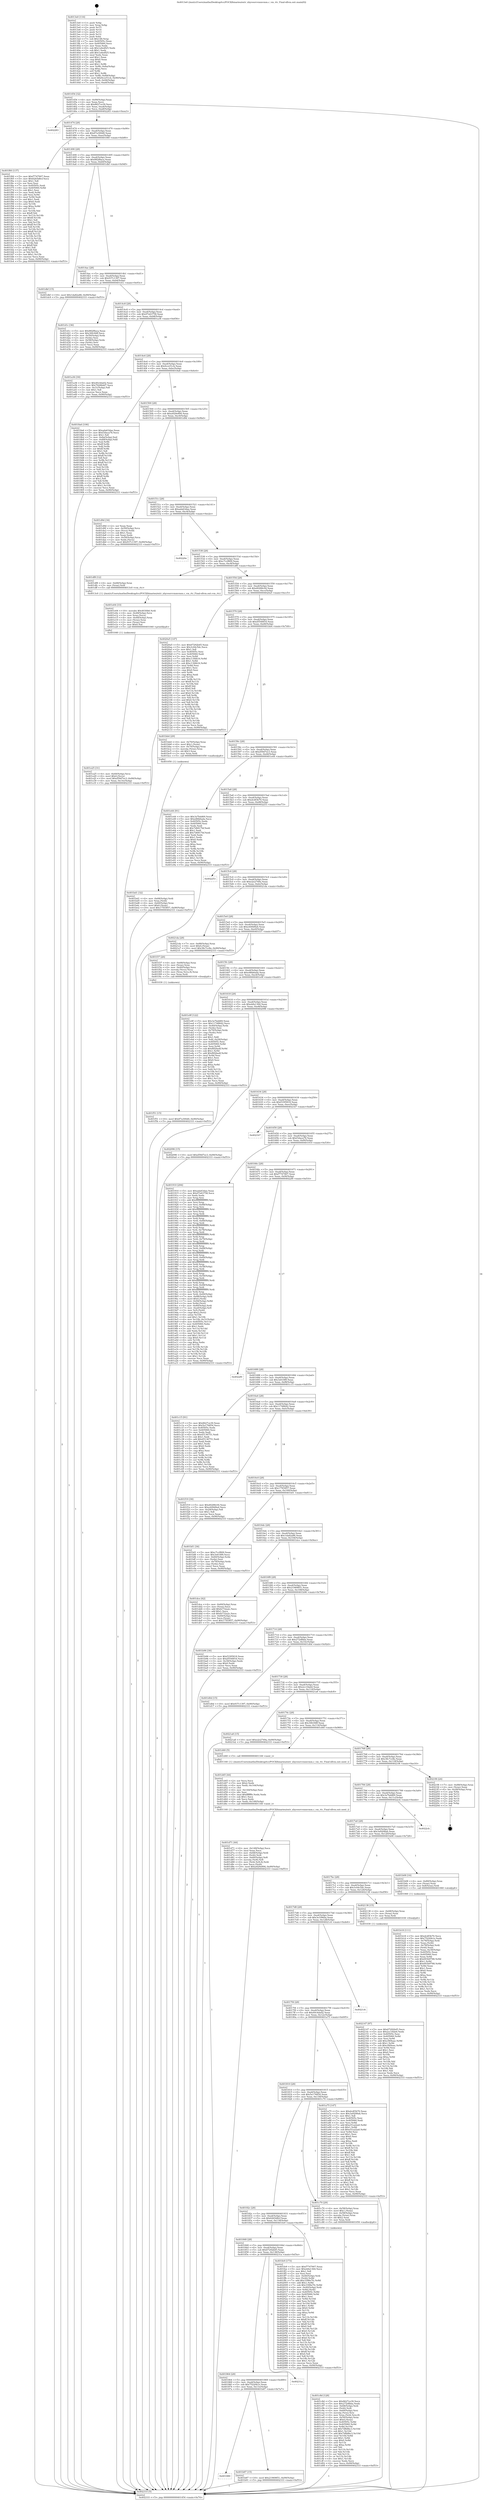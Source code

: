 digraph "0x4013e0" {
  label = "0x4013e0 (/mnt/c/Users/mathe/Desktop/tcc/POCII/binaries/extr_xhyvesrcvmmvmm.c_vm_rtc_Final-ollvm.out::main(0))"
  labelloc = "t"
  node[shape=record]

  Entry [label="",width=0.3,height=0.3,shape=circle,fillcolor=black,style=filled]
  "0x401454" [label="{
     0x401454 [32]\l
     | [instrs]\l
     &nbsp;&nbsp;0x401454 \<+6\>: mov -0x90(%rbp),%eax\l
     &nbsp;&nbsp;0x40145a \<+2\>: mov %eax,%ecx\l
     &nbsp;&nbsp;0x40145c \<+6\>: sub $0x8627ce39,%ecx\l
     &nbsp;&nbsp;0x401462 \<+6\>: mov %eax,-0xa4(%rbp)\l
     &nbsp;&nbsp;0x401468 \<+6\>: mov %ecx,-0xa8(%rbp)\l
     &nbsp;&nbsp;0x40146e \<+6\>: je 0000000000402283 \<main+0xea3\>\l
  }"]
  "0x402283" [label="{
     0x402283\l
  }", style=dashed]
  "0x401474" [label="{
     0x401474 [28]\l
     | [instrs]\l
     &nbsp;&nbsp;0x401474 \<+5\>: jmp 0000000000401479 \<main+0x99\>\l
     &nbsp;&nbsp;0x401479 \<+6\>: mov -0xa4(%rbp),%eax\l
     &nbsp;&nbsp;0x40147f \<+5\>: sub $0x87a300d0,%eax\l
     &nbsp;&nbsp;0x401484 \<+6\>: mov %eax,-0xac(%rbp)\l
     &nbsp;&nbsp;0x40148a \<+6\>: je 0000000000401f60 \<main+0xb80\>\l
  }"]
  Exit [label="",width=0.3,height=0.3,shape=circle,fillcolor=black,style=filled,peripheries=2]
  "0x401f60" [label="{
     0x401f60 [137]\l
     | [instrs]\l
     &nbsp;&nbsp;0x401f60 \<+5\>: mov $0xf7747907,%eax\l
     &nbsp;&nbsp;0x401f65 \<+5\>: mov $0x62b5d8cf,%ecx\l
     &nbsp;&nbsp;0x401f6a \<+2\>: mov $0x1,%dl\l
     &nbsp;&nbsp;0x401f6c \<+2\>: xor %esi,%esi\l
     &nbsp;&nbsp;0x401f6e \<+7\>: mov 0x40505c,%edi\l
     &nbsp;&nbsp;0x401f75 \<+8\>: mov 0x405060,%r8d\l
     &nbsp;&nbsp;0x401f7d \<+3\>: sub $0x1,%esi\l
     &nbsp;&nbsp;0x401f80 \<+3\>: mov %edi,%r9d\l
     &nbsp;&nbsp;0x401f83 \<+3\>: add %esi,%r9d\l
     &nbsp;&nbsp;0x401f86 \<+4\>: imul %r9d,%edi\l
     &nbsp;&nbsp;0x401f8a \<+3\>: and $0x1,%edi\l
     &nbsp;&nbsp;0x401f8d \<+3\>: cmp $0x0,%edi\l
     &nbsp;&nbsp;0x401f90 \<+4\>: sete %r10b\l
     &nbsp;&nbsp;0x401f94 \<+4\>: cmp $0xa,%r8d\l
     &nbsp;&nbsp;0x401f98 \<+4\>: setl %r11b\l
     &nbsp;&nbsp;0x401f9c \<+3\>: mov %r10b,%bl\l
     &nbsp;&nbsp;0x401f9f \<+3\>: xor $0xff,%bl\l
     &nbsp;&nbsp;0x401fa2 \<+3\>: mov %r11b,%r14b\l
     &nbsp;&nbsp;0x401fa5 \<+4\>: xor $0xff,%r14b\l
     &nbsp;&nbsp;0x401fa9 \<+3\>: xor $0x1,%dl\l
     &nbsp;&nbsp;0x401fac \<+3\>: mov %bl,%r15b\l
     &nbsp;&nbsp;0x401faf \<+4\>: and $0xff,%r15b\l
     &nbsp;&nbsp;0x401fb3 \<+3\>: and %dl,%r10b\l
     &nbsp;&nbsp;0x401fb6 \<+3\>: mov %r14b,%r12b\l
     &nbsp;&nbsp;0x401fb9 \<+4\>: and $0xff,%r12b\l
     &nbsp;&nbsp;0x401fbd \<+3\>: and %dl,%r11b\l
     &nbsp;&nbsp;0x401fc0 \<+3\>: or %r10b,%r15b\l
     &nbsp;&nbsp;0x401fc3 \<+3\>: or %r11b,%r12b\l
     &nbsp;&nbsp;0x401fc6 \<+3\>: xor %r12b,%r15b\l
     &nbsp;&nbsp;0x401fc9 \<+3\>: or %r14b,%bl\l
     &nbsp;&nbsp;0x401fcc \<+3\>: xor $0xff,%bl\l
     &nbsp;&nbsp;0x401fcf \<+3\>: or $0x1,%dl\l
     &nbsp;&nbsp;0x401fd2 \<+2\>: and %dl,%bl\l
     &nbsp;&nbsp;0x401fd4 \<+3\>: or %bl,%r15b\l
     &nbsp;&nbsp;0x401fd7 \<+4\>: test $0x1,%r15b\l
     &nbsp;&nbsp;0x401fdb \<+3\>: cmovne %ecx,%eax\l
     &nbsp;&nbsp;0x401fde \<+6\>: mov %eax,-0x90(%rbp)\l
     &nbsp;&nbsp;0x401fe4 \<+5\>: jmp 0000000000402333 \<main+0xf53\>\l
  }"]
  "0x401490" [label="{
     0x401490 [28]\l
     | [instrs]\l
     &nbsp;&nbsp;0x401490 \<+5\>: jmp 0000000000401495 \<main+0xb5\>\l
     &nbsp;&nbsp;0x401495 \<+6\>: mov -0xa4(%rbp),%eax\l
     &nbsp;&nbsp;0x40149b \<+5\>: sub $0x882f8aca,%eax\l
     &nbsp;&nbsp;0x4014a0 \<+6\>: mov %eax,-0xb0(%rbp)\l
     &nbsp;&nbsp;0x4014a6 \<+6\>: je 0000000000401dbf \<main+0x9df\>\l
  }"]
  "0x402147" [label="{
     0x402147 [97]\l
     | [instrs]\l
     &nbsp;&nbsp;0x402147 \<+5\>: mov $0x67292b45,%ecx\l
     &nbsp;&nbsp;0x40214c \<+5\>: mov $0x2cc18ab4,%edx\l
     &nbsp;&nbsp;0x402151 \<+7\>: mov 0x40505c,%esi\l
     &nbsp;&nbsp;0x402158 \<+8\>: mov 0x405060,%r8d\l
     &nbsp;&nbsp;0x402160 \<+3\>: mov %esi,%r9d\l
     &nbsp;&nbsp;0x402163 \<+7\>: add $0xcf4f4aac,%r9d\l
     &nbsp;&nbsp;0x40216a \<+4\>: sub $0x1,%r9d\l
     &nbsp;&nbsp;0x40216e \<+7\>: sub $0xcf4f4aac,%r9d\l
     &nbsp;&nbsp;0x402175 \<+4\>: imul %r9d,%esi\l
     &nbsp;&nbsp;0x402179 \<+3\>: and $0x1,%esi\l
     &nbsp;&nbsp;0x40217c \<+3\>: cmp $0x0,%esi\l
     &nbsp;&nbsp;0x40217f \<+4\>: sete %r10b\l
     &nbsp;&nbsp;0x402183 \<+4\>: cmp $0xa,%r8d\l
     &nbsp;&nbsp;0x402187 \<+4\>: setl %r11b\l
     &nbsp;&nbsp;0x40218b \<+3\>: mov %r10b,%bl\l
     &nbsp;&nbsp;0x40218e \<+3\>: and %r11b,%bl\l
     &nbsp;&nbsp;0x402191 \<+3\>: xor %r11b,%r10b\l
     &nbsp;&nbsp;0x402194 \<+3\>: or %r10b,%bl\l
     &nbsp;&nbsp;0x402197 \<+3\>: test $0x1,%bl\l
     &nbsp;&nbsp;0x40219a \<+3\>: cmovne %edx,%ecx\l
     &nbsp;&nbsp;0x40219d \<+6\>: mov %ecx,-0x90(%rbp)\l
     &nbsp;&nbsp;0x4021a3 \<+5\>: jmp 0000000000402333 \<main+0xf53\>\l
  }"]
  "0x401dbf" [label="{
     0x401dbf [15]\l
     | [instrs]\l
     &nbsp;&nbsp;0x401dbf \<+10\>: movl $0x1da82a86,-0x90(%rbp)\l
     &nbsp;&nbsp;0x401dc9 \<+5\>: jmp 0000000000402333 \<main+0xf53\>\l
  }"]
  "0x4014ac" [label="{
     0x4014ac [28]\l
     | [instrs]\l
     &nbsp;&nbsp;0x4014ac \<+5\>: jmp 00000000004014b1 \<main+0xd1\>\l
     &nbsp;&nbsp;0x4014b1 \<+6\>: mov -0xa4(%rbp),%eax\l
     &nbsp;&nbsp;0x4014b7 \<+5\>: sub $0x937c1397,%eax\l
     &nbsp;&nbsp;0x4014bc \<+6\>: mov %eax,-0xb4(%rbp)\l
     &nbsp;&nbsp;0x4014c2 \<+6\>: je 0000000000401d1c \<main+0x93c\>\l
  }"]
  "0x401f51" [label="{
     0x401f51 [15]\l
     | [instrs]\l
     &nbsp;&nbsp;0x401f51 \<+10\>: movl $0x87a300d0,-0x90(%rbp)\l
     &nbsp;&nbsp;0x401f5b \<+5\>: jmp 0000000000402333 \<main+0xf53\>\l
  }"]
  "0x401d1c" [label="{
     0x401d1c [36]\l
     | [instrs]\l
     &nbsp;&nbsp;0x401d1c \<+5\>: mov $0x882f8aca,%eax\l
     &nbsp;&nbsp;0x401d21 \<+5\>: mov $0x30fc94ff,%ecx\l
     &nbsp;&nbsp;0x401d26 \<+4\>: mov -0x50(%rbp),%rdx\l
     &nbsp;&nbsp;0x401d2a \<+2\>: mov (%rdx),%esi\l
     &nbsp;&nbsp;0x401d2c \<+4\>: mov -0x58(%rbp),%rdx\l
     &nbsp;&nbsp;0x401d30 \<+2\>: cmp (%rdx),%esi\l
     &nbsp;&nbsp;0x401d32 \<+3\>: cmovl %ecx,%eax\l
     &nbsp;&nbsp;0x401d35 \<+6\>: mov %eax,-0x90(%rbp)\l
     &nbsp;&nbsp;0x401d3b \<+5\>: jmp 0000000000402333 \<main+0xf53\>\l
  }"]
  "0x4014c8" [label="{
     0x4014c8 [28]\l
     | [instrs]\l
     &nbsp;&nbsp;0x4014c8 \<+5\>: jmp 00000000004014cd \<main+0xed\>\l
     &nbsp;&nbsp;0x4014cd \<+6\>: mov -0xa4(%rbp),%eax\l
     &nbsp;&nbsp;0x4014d3 \<+5\>: sub $0x97e63758,%eax\l
     &nbsp;&nbsp;0x4014d8 \<+6\>: mov %eax,-0xb8(%rbp)\l
     &nbsp;&nbsp;0x4014de \<+6\>: je 0000000000401a36 \<main+0x656\>\l
  }"]
  "0x401e25" [label="{
     0x401e25 [31]\l
     | [instrs]\l
     &nbsp;&nbsp;0x401e25 \<+4\>: mov -0x40(%rbp),%rcx\l
     &nbsp;&nbsp;0x401e29 \<+6\>: movl $0x0,(%rcx)\l
     &nbsp;&nbsp;0x401e2f \<+10\>: movl $0xd59d7ec3,-0x90(%rbp)\l
     &nbsp;&nbsp;0x401e39 \<+6\>: mov %eax,-0x14c(%rbp)\l
     &nbsp;&nbsp;0x401e3f \<+5\>: jmp 0000000000402333 \<main+0xf53\>\l
  }"]
  "0x401a36" [label="{
     0x401a36 [30]\l
     | [instrs]\l
     &nbsp;&nbsp;0x401a36 \<+5\>: mov $0x40c4da02,%eax\l
     &nbsp;&nbsp;0x401a3b \<+5\>: mov $0x79286dd7,%ecx\l
     &nbsp;&nbsp;0x401a40 \<+3\>: mov -0x31(%rbp),%dl\l
     &nbsp;&nbsp;0x401a43 \<+3\>: test $0x1,%dl\l
     &nbsp;&nbsp;0x401a46 \<+3\>: cmovne %ecx,%eax\l
     &nbsp;&nbsp;0x401a49 \<+6\>: mov %eax,-0x90(%rbp)\l
     &nbsp;&nbsp;0x401a4f \<+5\>: jmp 0000000000402333 \<main+0xf53\>\l
  }"]
  "0x4014e4" [label="{
     0x4014e4 [28]\l
     | [instrs]\l
     &nbsp;&nbsp;0x4014e4 \<+5\>: jmp 00000000004014e9 \<main+0x109\>\l
     &nbsp;&nbsp;0x4014e9 \<+6\>: mov -0xa4(%rbp),%eax\l
     &nbsp;&nbsp;0x4014ef \<+5\>: sub $0x9cce51cb,%eax\l
     &nbsp;&nbsp;0x4014f4 \<+6\>: mov %eax,-0xbc(%rbp)\l
     &nbsp;&nbsp;0x4014fa \<+6\>: je 00000000004018a6 \<main+0x4c6\>\l
  }"]
  "0x401e04" [label="{
     0x401e04 [33]\l
     | [instrs]\l
     &nbsp;&nbsp;0x401e04 \<+10\>: movabs $0x4030b6,%rdi\l
     &nbsp;&nbsp;0x401e0e \<+4\>: mov -0x48(%rbp),%rcx\l
     &nbsp;&nbsp;0x401e12 \<+3\>: mov %rax,(%rcx)\l
     &nbsp;&nbsp;0x401e15 \<+4\>: mov -0x48(%rbp),%rax\l
     &nbsp;&nbsp;0x401e19 \<+3\>: mov (%rax),%rax\l
     &nbsp;&nbsp;0x401e1c \<+2\>: mov (%rax),%esi\l
     &nbsp;&nbsp;0x401e1e \<+2\>: mov $0x0,%al\l
     &nbsp;&nbsp;0x401e20 \<+5\>: call 0000000000401040 \<printf@plt\>\l
     | [calls]\l
     &nbsp;&nbsp;0x401040 \{1\} (unknown)\l
  }"]
  "0x4018a6" [label="{
     0x4018a6 [106]\l
     | [instrs]\l
     &nbsp;&nbsp;0x4018a6 \<+5\>: mov $0xada63dae,%eax\l
     &nbsp;&nbsp;0x4018ab \<+5\>: mov $0xf3daca78,%ecx\l
     &nbsp;&nbsp;0x4018b0 \<+2\>: mov $0x1,%dl\l
     &nbsp;&nbsp;0x4018b2 \<+7\>: mov -0x8a(%rbp),%sil\l
     &nbsp;&nbsp;0x4018b9 \<+7\>: mov -0x89(%rbp),%dil\l
     &nbsp;&nbsp;0x4018c0 \<+3\>: mov %sil,%r8b\l
     &nbsp;&nbsp;0x4018c3 \<+4\>: xor $0xff,%r8b\l
     &nbsp;&nbsp;0x4018c7 \<+3\>: mov %dil,%r9b\l
     &nbsp;&nbsp;0x4018ca \<+4\>: xor $0xff,%r9b\l
     &nbsp;&nbsp;0x4018ce \<+3\>: xor $0x1,%dl\l
     &nbsp;&nbsp;0x4018d1 \<+3\>: mov %r8b,%r10b\l
     &nbsp;&nbsp;0x4018d4 \<+4\>: and $0xff,%r10b\l
     &nbsp;&nbsp;0x4018d8 \<+3\>: and %dl,%sil\l
     &nbsp;&nbsp;0x4018db \<+3\>: mov %r9b,%r11b\l
     &nbsp;&nbsp;0x4018de \<+4\>: and $0xff,%r11b\l
     &nbsp;&nbsp;0x4018e2 \<+3\>: and %dl,%dil\l
     &nbsp;&nbsp;0x4018e5 \<+3\>: or %sil,%r10b\l
     &nbsp;&nbsp;0x4018e8 \<+3\>: or %dil,%r11b\l
     &nbsp;&nbsp;0x4018eb \<+3\>: xor %r11b,%r10b\l
     &nbsp;&nbsp;0x4018ee \<+3\>: or %r9b,%r8b\l
     &nbsp;&nbsp;0x4018f1 \<+4\>: xor $0xff,%r8b\l
     &nbsp;&nbsp;0x4018f5 \<+3\>: or $0x1,%dl\l
     &nbsp;&nbsp;0x4018f8 \<+3\>: and %dl,%r8b\l
     &nbsp;&nbsp;0x4018fb \<+3\>: or %r8b,%r10b\l
     &nbsp;&nbsp;0x4018fe \<+4\>: test $0x1,%r10b\l
     &nbsp;&nbsp;0x401902 \<+3\>: cmovne %ecx,%eax\l
     &nbsp;&nbsp;0x401905 \<+6\>: mov %eax,-0x90(%rbp)\l
     &nbsp;&nbsp;0x40190b \<+5\>: jmp 0000000000402333 \<main+0xf53\>\l
  }"]
  "0x401500" [label="{
     0x401500 [28]\l
     | [instrs]\l
     &nbsp;&nbsp;0x401500 \<+5\>: jmp 0000000000401505 \<main+0x125\>\l
     &nbsp;&nbsp;0x401505 \<+6\>: mov -0xa4(%rbp),%eax\l
     &nbsp;&nbsp;0x40150b \<+5\>: sub $0xa929e894,%eax\l
     &nbsp;&nbsp;0x401510 \<+6\>: mov %eax,-0xc0(%rbp)\l
     &nbsp;&nbsp;0x401516 \<+6\>: je 0000000000401d9d \<main+0x9bd\>\l
  }"]
  "0x402333" [label="{
     0x402333 [5]\l
     | [instrs]\l
     &nbsp;&nbsp;0x402333 \<+5\>: jmp 0000000000401454 \<main+0x74\>\l
  }"]
  "0x4013e0" [label="{
     0x4013e0 [116]\l
     | [instrs]\l
     &nbsp;&nbsp;0x4013e0 \<+1\>: push %rbp\l
     &nbsp;&nbsp;0x4013e1 \<+3\>: mov %rsp,%rbp\l
     &nbsp;&nbsp;0x4013e4 \<+2\>: push %r15\l
     &nbsp;&nbsp;0x4013e6 \<+2\>: push %r14\l
     &nbsp;&nbsp;0x4013e8 \<+2\>: push %r13\l
     &nbsp;&nbsp;0x4013ea \<+2\>: push %r12\l
     &nbsp;&nbsp;0x4013ec \<+1\>: push %rbx\l
     &nbsp;&nbsp;0x4013ed \<+7\>: sub $0x148,%rsp\l
     &nbsp;&nbsp;0x4013f4 \<+7\>: mov 0x40505c,%eax\l
     &nbsp;&nbsp;0x4013fb \<+7\>: mov 0x405060,%ecx\l
     &nbsp;&nbsp;0x401402 \<+2\>: mov %eax,%edx\l
     &nbsp;&nbsp;0x401404 \<+6\>: sub $0x1a4edf25,%edx\l
     &nbsp;&nbsp;0x40140a \<+3\>: sub $0x1,%edx\l
     &nbsp;&nbsp;0x40140d \<+6\>: add $0x1a4edf25,%edx\l
     &nbsp;&nbsp;0x401413 \<+3\>: imul %edx,%eax\l
     &nbsp;&nbsp;0x401416 \<+3\>: and $0x1,%eax\l
     &nbsp;&nbsp;0x401419 \<+3\>: cmp $0x0,%eax\l
     &nbsp;&nbsp;0x40141c \<+4\>: sete %r8b\l
     &nbsp;&nbsp;0x401420 \<+4\>: and $0x1,%r8b\l
     &nbsp;&nbsp;0x401424 \<+7\>: mov %r8b,-0x8a(%rbp)\l
     &nbsp;&nbsp;0x40142b \<+3\>: cmp $0xa,%ecx\l
     &nbsp;&nbsp;0x40142e \<+4\>: setl %r8b\l
     &nbsp;&nbsp;0x401432 \<+4\>: and $0x1,%r8b\l
     &nbsp;&nbsp;0x401436 \<+7\>: mov %r8b,-0x89(%rbp)\l
     &nbsp;&nbsp;0x40143d \<+10\>: movl $0x9cce51cb,-0x90(%rbp)\l
     &nbsp;&nbsp;0x401447 \<+6\>: mov %edi,-0x94(%rbp)\l
     &nbsp;&nbsp;0x40144d \<+7\>: mov %rsi,-0xa0(%rbp)\l
  }"]
  "0x401d71" [label="{
     0x401d71 [44]\l
     | [instrs]\l
     &nbsp;&nbsp;0x401d71 \<+6\>: mov -0x148(%rbp),%ecx\l
     &nbsp;&nbsp;0x401d77 \<+3\>: imul %eax,%ecx\l
     &nbsp;&nbsp;0x401d7a \<+4\>: mov -0x68(%rbp),%rdi\l
     &nbsp;&nbsp;0x401d7e \<+3\>: mov (%rdi),%rdi\l
     &nbsp;&nbsp;0x401d81 \<+4\>: mov -0x60(%rbp),%r8\l
     &nbsp;&nbsp;0x401d85 \<+3\>: movslq (%r8),%r8\l
     &nbsp;&nbsp;0x401d88 \<+4\>: mov (%rdi,%r8,8),%rdi\l
     &nbsp;&nbsp;0x401d8c \<+2\>: mov %ecx,(%rdi)\l
     &nbsp;&nbsp;0x401d8e \<+10\>: movl $0xa929e894,-0x90(%rbp)\l
     &nbsp;&nbsp;0x401d98 \<+5\>: jmp 0000000000402333 \<main+0xf53\>\l
  }"]
  "0x401d9d" [label="{
     0x401d9d [34]\l
     | [instrs]\l
     &nbsp;&nbsp;0x401d9d \<+2\>: xor %eax,%eax\l
     &nbsp;&nbsp;0x401d9f \<+4\>: mov -0x50(%rbp),%rcx\l
     &nbsp;&nbsp;0x401da3 \<+2\>: mov (%rcx),%edx\l
     &nbsp;&nbsp;0x401da5 \<+3\>: sub $0x1,%eax\l
     &nbsp;&nbsp;0x401da8 \<+2\>: sub %eax,%edx\l
     &nbsp;&nbsp;0x401daa \<+4\>: mov -0x50(%rbp),%rcx\l
     &nbsp;&nbsp;0x401dae \<+2\>: mov %edx,(%rcx)\l
     &nbsp;&nbsp;0x401db0 \<+10\>: movl $0x937c1397,-0x90(%rbp)\l
     &nbsp;&nbsp;0x401dba \<+5\>: jmp 0000000000402333 \<main+0xf53\>\l
  }"]
  "0x40151c" [label="{
     0x40151c [28]\l
     | [instrs]\l
     &nbsp;&nbsp;0x40151c \<+5\>: jmp 0000000000401521 \<main+0x141\>\l
     &nbsp;&nbsp;0x401521 \<+6\>: mov -0xa4(%rbp),%eax\l
     &nbsp;&nbsp;0x401527 \<+5\>: sub $0xada63dae,%eax\l
     &nbsp;&nbsp;0x40152c \<+6\>: mov %eax,-0xc4(%rbp)\l
     &nbsp;&nbsp;0x401532 \<+6\>: je 000000000040220e \<main+0xe2e\>\l
  }"]
  "0x401d45" [label="{
     0x401d45 [44]\l
     | [instrs]\l
     &nbsp;&nbsp;0x401d45 \<+2\>: xor %ecx,%ecx\l
     &nbsp;&nbsp;0x401d47 \<+5\>: mov $0x2,%edx\l
     &nbsp;&nbsp;0x401d4c \<+6\>: mov %edx,-0x144(%rbp)\l
     &nbsp;&nbsp;0x401d52 \<+1\>: cltd\l
     &nbsp;&nbsp;0x401d53 \<+6\>: mov -0x144(%rbp),%esi\l
     &nbsp;&nbsp;0x401d59 \<+2\>: idiv %esi\l
     &nbsp;&nbsp;0x401d5b \<+6\>: imul $0xfffffffe,%edx,%edx\l
     &nbsp;&nbsp;0x401d61 \<+3\>: sub $0x1,%ecx\l
     &nbsp;&nbsp;0x401d64 \<+2\>: sub %ecx,%edx\l
     &nbsp;&nbsp;0x401d66 \<+6\>: mov %edx,-0x148(%rbp)\l
     &nbsp;&nbsp;0x401d6c \<+5\>: call 0000000000401160 \<next_i\>\l
     | [calls]\l
     &nbsp;&nbsp;0x401160 \{1\} (/mnt/c/Users/mathe/Desktop/tcc/POCII/binaries/extr_xhyvesrcvmmvmm.c_vm_rtc_Final-ollvm.out::next_i)\l
  }"]
  "0x40220e" [label="{
     0x40220e\l
  }", style=dashed]
  "0x401538" [label="{
     0x401538 [28]\l
     | [instrs]\l
     &nbsp;&nbsp;0x401538 \<+5\>: jmp 000000000040153d \<main+0x15d\>\l
     &nbsp;&nbsp;0x40153d \<+6\>: mov -0xa4(%rbp),%eax\l
     &nbsp;&nbsp;0x401543 \<+5\>: sub $0xc7ccf809,%eax\l
     &nbsp;&nbsp;0x401548 \<+6\>: mov %eax,-0xc8(%rbp)\l
     &nbsp;&nbsp;0x40154e \<+6\>: je 0000000000401df8 \<main+0xa18\>\l
  }"]
  "0x401c8d" [label="{
     0x401c8d [128]\l
     | [instrs]\l
     &nbsp;&nbsp;0x401c8d \<+5\>: mov $0x8627ce39,%ecx\l
     &nbsp;&nbsp;0x401c92 \<+5\>: mov $0x272dfbba,%edx\l
     &nbsp;&nbsp;0x401c97 \<+4\>: mov -0x68(%rbp),%rdi\l
     &nbsp;&nbsp;0x401c9b \<+3\>: mov (%rdi),%rdi\l
     &nbsp;&nbsp;0x401c9e \<+4\>: mov -0x60(%rbp),%rsi\l
     &nbsp;&nbsp;0x401ca2 \<+3\>: movslq (%rsi),%rsi\l
     &nbsp;&nbsp;0x401ca5 \<+4\>: mov %rax,(%rdi,%rsi,8)\l
     &nbsp;&nbsp;0x401ca9 \<+4\>: mov -0x50(%rbp),%rax\l
     &nbsp;&nbsp;0x401cad \<+6\>: movl $0x0,(%rax)\l
     &nbsp;&nbsp;0x401cb3 \<+8\>: mov 0x40505c,%r8d\l
     &nbsp;&nbsp;0x401cbb \<+8\>: mov 0x405060,%r9d\l
     &nbsp;&nbsp;0x401cc3 \<+3\>: mov %r8d,%r10d\l
     &nbsp;&nbsp;0x401cc6 \<+7\>: sub $0x7dfb8bc3,%r10d\l
     &nbsp;&nbsp;0x401ccd \<+4\>: sub $0x1,%r10d\l
     &nbsp;&nbsp;0x401cd1 \<+7\>: add $0x7dfb8bc3,%r10d\l
     &nbsp;&nbsp;0x401cd8 \<+4\>: imul %r10d,%r8d\l
     &nbsp;&nbsp;0x401cdc \<+4\>: and $0x1,%r8d\l
     &nbsp;&nbsp;0x401ce0 \<+4\>: cmp $0x0,%r8d\l
     &nbsp;&nbsp;0x401ce4 \<+4\>: sete %r11b\l
     &nbsp;&nbsp;0x401ce8 \<+4\>: cmp $0xa,%r9d\l
     &nbsp;&nbsp;0x401cec \<+3\>: setl %bl\l
     &nbsp;&nbsp;0x401cef \<+3\>: mov %r11b,%r14b\l
     &nbsp;&nbsp;0x401cf2 \<+3\>: and %bl,%r14b\l
     &nbsp;&nbsp;0x401cf5 \<+3\>: xor %bl,%r11b\l
     &nbsp;&nbsp;0x401cf8 \<+3\>: or %r11b,%r14b\l
     &nbsp;&nbsp;0x401cfb \<+4\>: test $0x1,%r14b\l
     &nbsp;&nbsp;0x401cff \<+3\>: cmovne %edx,%ecx\l
     &nbsp;&nbsp;0x401d02 \<+6\>: mov %ecx,-0x90(%rbp)\l
     &nbsp;&nbsp;0x401d08 \<+5\>: jmp 0000000000402333 \<main+0xf53\>\l
  }"]
  "0x401df8" [label="{
     0x401df8 [12]\l
     | [instrs]\l
     &nbsp;&nbsp;0x401df8 \<+4\>: mov -0x68(%rbp),%rax\l
     &nbsp;&nbsp;0x401dfc \<+3\>: mov (%rax),%rdi\l
     &nbsp;&nbsp;0x401dff \<+5\>: call 00000000004013c0 \<vm_rtc\>\l
     | [calls]\l
     &nbsp;&nbsp;0x4013c0 \{1\} (/mnt/c/Users/mathe/Desktop/tcc/POCII/binaries/extr_xhyvesrcvmmvmm.c_vm_rtc_Final-ollvm.out::vm_rtc)\l
  }"]
  "0x401554" [label="{
     0x401554 [28]\l
     | [instrs]\l
     &nbsp;&nbsp;0x401554 \<+5\>: jmp 0000000000401559 \<main+0x179\>\l
     &nbsp;&nbsp;0x401559 \<+6\>: mov -0xa4(%rbp),%eax\l
     &nbsp;&nbsp;0x40155f \<+5\>: sub $0xd0288c04,%eax\l
     &nbsp;&nbsp;0x401564 \<+6\>: mov %eax,-0xcc(%rbp)\l
     &nbsp;&nbsp;0x40156a \<+6\>: je 00000000004020a5 \<main+0xcc5\>\l
  }"]
  "0x401bd1" [label="{
     0x401bd1 [32]\l
     | [instrs]\l
     &nbsp;&nbsp;0x401bd1 \<+4\>: mov -0x68(%rbp),%rdi\l
     &nbsp;&nbsp;0x401bd5 \<+3\>: mov %rax,(%rdi)\l
     &nbsp;&nbsp;0x401bd8 \<+4\>: mov -0x60(%rbp),%rax\l
     &nbsp;&nbsp;0x401bdc \<+6\>: movl $0x0,(%rax)\l
     &nbsp;&nbsp;0x401be2 \<+10\>: movl $0x175f3857,-0x90(%rbp)\l
     &nbsp;&nbsp;0x401bec \<+5\>: jmp 0000000000402333 \<main+0xf53\>\l
  }"]
  "0x4020a5" [label="{
     0x4020a5 [147]\l
     | [instrs]\l
     &nbsp;&nbsp;0x4020a5 \<+5\>: mov $0x67292b45,%eax\l
     &nbsp;&nbsp;0x4020aa \<+5\>: mov $0x3c44c5dc,%ecx\l
     &nbsp;&nbsp;0x4020af \<+2\>: mov $0x1,%dl\l
     &nbsp;&nbsp;0x4020b1 \<+7\>: mov 0x40505c,%esi\l
     &nbsp;&nbsp;0x4020b8 \<+7\>: mov 0x405060,%edi\l
     &nbsp;&nbsp;0x4020bf \<+3\>: mov %esi,%r8d\l
     &nbsp;&nbsp;0x4020c2 \<+7\>: add $0xc13fdb16,%r8d\l
     &nbsp;&nbsp;0x4020c9 \<+4\>: sub $0x1,%r8d\l
     &nbsp;&nbsp;0x4020cd \<+7\>: sub $0xc13fdb16,%r8d\l
     &nbsp;&nbsp;0x4020d4 \<+4\>: imul %r8d,%esi\l
     &nbsp;&nbsp;0x4020d8 \<+3\>: and $0x1,%esi\l
     &nbsp;&nbsp;0x4020db \<+3\>: cmp $0x0,%esi\l
     &nbsp;&nbsp;0x4020de \<+4\>: sete %r9b\l
     &nbsp;&nbsp;0x4020e2 \<+3\>: cmp $0xa,%edi\l
     &nbsp;&nbsp;0x4020e5 \<+4\>: setl %r10b\l
     &nbsp;&nbsp;0x4020e9 \<+3\>: mov %r9b,%r11b\l
     &nbsp;&nbsp;0x4020ec \<+4\>: xor $0xff,%r11b\l
     &nbsp;&nbsp;0x4020f0 \<+3\>: mov %r10b,%bl\l
     &nbsp;&nbsp;0x4020f3 \<+3\>: xor $0xff,%bl\l
     &nbsp;&nbsp;0x4020f6 \<+3\>: xor $0x0,%dl\l
     &nbsp;&nbsp;0x4020f9 \<+3\>: mov %r11b,%r14b\l
     &nbsp;&nbsp;0x4020fc \<+4\>: and $0x0,%r14b\l
     &nbsp;&nbsp;0x402100 \<+3\>: and %dl,%r9b\l
     &nbsp;&nbsp;0x402103 \<+3\>: mov %bl,%r15b\l
     &nbsp;&nbsp;0x402106 \<+4\>: and $0x0,%r15b\l
     &nbsp;&nbsp;0x40210a \<+3\>: and %dl,%r10b\l
     &nbsp;&nbsp;0x40210d \<+3\>: or %r9b,%r14b\l
     &nbsp;&nbsp;0x402110 \<+3\>: or %r10b,%r15b\l
     &nbsp;&nbsp;0x402113 \<+3\>: xor %r15b,%r14b\l
     &nbsp;&nbsp;0x402116 \<+3\>: or %bl,%r11b\l
     &nbsp;&nbsp;0x402119 \<+4\>: xor $0xff,%r11b\l
     &nbsp;&nbsp;0x40211d \<+3\>: or $0x0,%dl\l
     &nbsp;&nbsp;0x402120 \<+3\>: and %dl,%r11b\l
     &nbsp;&nbsp;0x402123 \<+3\>: or %r11b,%r14b\l
     &nbsp;&nbsp;0x402126 \<+4\>: test $0x1,%r14b\l
     &nbsp;&nbsp;0x40212a \<+3\>: cmovne %ecx,%eax\l
     &nbsp;&nbsp;0x40212d \<+6\>: mov %eax,-0x90(%rbp)\l
     &nbsp;&nbsp;0x402133 \<+5\>: jmp 0000000000402333 \<main+0xf53\>\l
  }"]
  "0x401570" [label="{
     0x401570 [28]\l
     | [instrs]\l
     &nbsp;&nbsp;0x401570 \<+5\>: jmp 0000000000401575 \<main+0x195\>\l
     &nbsp;&nbsp;0x401575 \<+6\>: mov -0xa4(%rbp),%eax\l
     &nbsp;&nbsp;0x40157b \<+5\>: sub $0xd5548f16,%eax\l
     &nbsp;&nbsp;0x401580 \<+6\>: mov %eax,-0xd0(%rbp)\l
     &nbsp;&nbsp;0x401586 \<+6\>: je 0000000000401bb4 \<main+0x7d4\>\l
  }"]
  "0x401880" [label="{
     0x401880\l
  }", style=dashed]
  "0x401bb4" [label="{
     0x401bb4 [29]\l
     | [instrs]\l
     &nbsp;&nbsp;0x401bb4 \<+4\>: mov -0x70(%rbp),%rax\l
     &nbsp;&nbsp;0x401bb8 \<+6\>: movl $0x1,(%rax)\l
     &nbsp;&nbsp;0x401bbe \<+4\>: mov -0x70(%rbp),%rax\l
     &nbsp;&nbsp;0x401bc2 \<+3\>: movslq (%rax),%rax\l
     &nbsp;&nbsp;0x401bc5 \<+4\>: shl $0x3,%rax\l
     &nbsp;&nbsp;0x401bc9 \<+3\>: mov %rax,%rdi\l
     &nbsp;&nbsp;0x401bcc \<+5\>: call 0000000000401050 \<malloc@plt\>\l
     | [calls]\l
     &nbsp;&nbsp;0x401050 \{1\} (unknown)\l
  }"]
  "0x40158c" [label="{
     0x40158c [28]\l
     | [instrs]\l
     &nbsp;&nbsp;0x40158c \<+5\>: jmp 0000000000401591 \<main+0x1b1\>\l
     &nbsp;&nbsp;0x401591 \<+6\>: mov -0xa4(%rbp),%eax\l
     &nbsp;&nbsp;0x401597 \<+5\>: sub $0xd59d7ec3,%eax\l
     &nbsp;&nbsp;0x40159c \<+6\>: mov %eax,-0xd4(%rbp)\l
     &nbsp;&nbsp;0x4015a2 \<+6\>: je 0000000000401e44 \<main+0xa64\>\l
  }"]
  "0x401b87" [label="{
     0x401b87 [15]\l
     | [instrs]\l
     &nbsp;&nbsp;0x401b87 \<+10\>: movl $0x21969851,-0x90(%rbp)\l
     &nbsp;&nbsp;0x401b91 \<+5\>: jmp 0000000000402333 \<main+0xf53\>\l
  }"]
  "0x401e44" [label="{
     0x401e44 [91]\l
     | [instrs]\l
     &nbsp;&nbsp;0x401e44 \<+5\>: mov $0x3a7bdd69,%eax\l
     &nbsp;&nbsp;0x401e49 \<+5\>: mov $0xe86b6ada,%ecx\l
     &nbsp;&nbsp;0x401e4e \<+7\>: mov 0x40505c,%edx\l
     &nbsp;&nbsp;0x401e55 \<+7\>: mov 0x405060,%esi\l
     &nbsp;&nbsp;0x401e5c \<+2\>: mov %edx,%edi\l
     &nbsp;&nbsp;0x401e5e \<+6\>: sub $0x7d6817bf,%edi\l
     &nbsp;&nbsp;0x401e64 \<+3\>: sub $0x1,%edi\l
     &nbsp;&nbsp;0x401e67 \<+6\>: add $0x7d6817bf,%edi\l
     &nbsp;&nbsp;0x401e6d \<+3\>: imul %edi,%edx\l
     &nbsp;&nbsp;0x401e70 \<+3\>: and $0x1,%edx\l
     &nbsp;&nbsp;0x401e73 \<+3\>: cmp $0x0,%edx\l
     &nbsp;&nbsp;0x401e76 \<+4\>: sete %r8b\l
     &nbsp;&nbsp;0x401e7a \<+3\>: cmp $0xa,%esi\l
     &nbsp;&nbsp;0x401e7d \<+4\>: setl %r9b\l
     &nbsp;&nbsp;0x401e81 \<+3\>: mov %r8b,%r10b\l
     &nbsp;&nbsp;0x401e84 \<+3\>: and %r9b,%r10b\l
     &nbsp;&nbsp;0x401e87 \<+3\>: xor %r9b,%r8b\l
     &nbsp;&nbsp;0x401e8a \<+3\>: or %r8b,%r10b\l
     &nbsp;&nbsp;0x401e8d \<+4\>: test $0x1,%r10b\l
     &nbsp;&nbsp;0x401e91 \<+3\>: cmovne %ecx,%eax\l
     &nbsp;&nbsp;0x401e94 \<+6\>: mov %eax,-0x90(%rbp)\l
     &nbsp;&nbsp;0x401e9a \<+5\>: jmp 0000000000402333 \<main+0xf53\>\l
  }"]
  "0x4015a8" [label="{
     0x4015a8 [28]\l
     | [instrs]\l
     &nbsp;&nbsp;0x4015a8 \<+5\>: jmp 00000000004015ad \<main+0x1cd\>\l
     &nbsp;&nbsp;0x4015ad \<+6\>: mov -0xa4(%rbp),%eax\l
     &nbsp;&nbsp;0x4015b3 \<+5\>: sub $0xdcdf3b70,%eax\l
     &nbsp;&nbsp;0x4015b8 \<+6\>: mov %eax,-0xd8(%rbp)\l
     &nbsp;&nbsp;0x4015be \<+6\>: je 0000000000402253 \<main+0xe73\>\l
  }"]
  "0x401864" [label="{
     0x401864 [28]\l
     | [instrs]\l
     &nbsp;&nbsp;0x401864 \<+5\>: jmp 0000000000401869 \<main+0x489\>\l
     &nbsp;&nbsp;0x401869 \<+6\>: mov -0xa4(%rbp),%eax\l
     &nbsp;&nbsp;0x40186f \<+5\>: sub $0x75220b1e,%eax\l
     &nbsp;&nbsp;0x401874 \<+6\>: mov %eax,-0x13c(%rbp)\l
     &nbsp;&nbsp;0x40187a \<+6\>: je 0000000000401b87 \<main+0x7a7\>\l
  }"]
  "0x402253" [label="{
     0x402253\l
  }", style=dashed]
  "0x4015c4" [label="{
     0x4015c4 [28]\l
     | [instrs]\l
     &nbsp;&nbsp;0x4015c4 \<+5\>: jmp 00000000004015c9 \<main+0x1e9\>\l
     &nbsp;&nbsp;0x4015c9 \<+6\>: mov -0xa4(%rbp),%eax\l
     &nbsp;&nbsp;0x4015cf \<+5\>: sub $0xe2e2749a,%eax\l
     &nbsp;&nbsp;0x4015d4 \<+6\>: mov %eax,-0xdc(%rbp)\l
     &nbsp;&nbsp;0x4015da \<+6\>: je 00000000004021da \<main+0xdfa\>\l
  }"]
  "0x40231a" [label="{
     0x40231a\l
  }", style=dashed]
  "0x4021da" [label="{
     0x4021da [28]\l
     | [instrs]\l
     &nbsp;&nbsp;0x4021da \<+7\>: mov -0x88(%rbp),%rax\l
     &nbsp;&nbsp;0x4021e1 \<+6\>: movl $0x0,(%rax)\l
     &nbsp;&nbsp;0x4021e7 \<+10\>: movl $0x38c7cc8e,-0x90(%rbp)\l
     &nbsp;&nbsp;0x4021f1 \<+5\>: jmp 0000000000402333 \<main+0xf53\>\l
  }"]
  "0x4015e0" [label="{
     0x4015e0 [28]\l
     | [instrs]\l
     &nbsp;&nbsp;0x4015e0 \<+5\>: jmp 00000000004015e5 \<main+0x205\>\l
     &nbsp;&nbsp;0x4015e5 \<+6\>: mov -0xa4(%rbp),%eax\l
     &nbsp;&nbsp;0x4015eb \<+5\>: sub $0xe449d9a4,%eax\l
     &nbsp;&nbsp;0x4015f0 \<+6\>: mov %eax,-0xe0(%rbp)\l
     &nbsp;&nbsp;0x4015f6 \<+6\>: je 0000000000401f37 \<main+0xb57\>\l
  }"]
  "0x401848" [label="{
     0x401848 [28]\l
     | [instrs]\l
     &nbsp;&nbsp;0x401848 \<+5\>: jmp 000000000040184d \<main+0x46d\>\l
     &nbsp;&nbsp;0x40184d \<+6\>: mov -0xa4(%rbp),%eax\l
     &nbsp;&nbsp;0x401853 \<+5\>: sub $0x67292b45,%eax\l
     &nbsp;&nbsp;0x401858 \<+6\>: mov %eax,-0x138(%rbp)\l
     &nbsp;&nbsp;0x40185e \<+6\>: je 000000000040231a \<main+0xf3a\>\l
  }"]
  "0x401f37" [label="{
     0x401f37 [26]\l
     | [instrs]\l
     &nbsp;&nbsp;0x401f37 \<+4\>: mov -0x68(%rbp),%rax\l
     &nbsp;&nbsp;0x401f3b \<+3\>: mov (%rax),%rax\l
     &nbsp;&nbsp;0x401f3e \<+4\>: mov -0x40(%rbp),%rcx\l
     &nbsp;&nbsp;0x401f42 \<+3\>: movslq (%rcx),%rcx\l
     &nbsp;&nbsp;0x401f45 \<+4\>: mov (%rax,%rcx,8),%rax\l
     &nbsp;&nbsp;0x401f49 \<+3\>: mov %rax,%rdi\l
     &nbsp;&nbsp;0x401f4c \<+5\>: call 0000000000401030 \<free@plt\>\l
     | [calls]\l
     &nbsp;&nbsp;0x401030 \{1\} (unknown)\l
  }"]
  "0x4015fc" [label="{
     0x4015fc [28]\l
     | [instrs]\l
     &nbsp;&nbsp;0x4015fc \<+5\>: jmp 0000000000401601 \<main+0x221\>\l
     &nbsp;&nbsp;0x401601 \<+6\>: mov -0xa4(%rbp),%eax\l
     &nbsp;&nbsp;0x401607 \<+5\>: sub $0xe86b6ada,%eax\l
     &nbsp;&nbsp;0x40160c \<+6\>: mov %eax,-0xe4(%rbp)\l
     &nbsp;&nbsp;0x401612 \<+6\>: je 0000000000401e9f \<main+0xabf\>\l
  }"]
  "0x401fe9" [label="{
     0x401fe9 [173]\l
     | [instrs]\l
     &nbsp;&nbsp;0x401fe9 \<+5\>: mov $0xf7747907,%eax\l
     &nbsp;&nbsp;0x401fee \<+5\>: mov $0xebfa1364,%ecx\l
     &nbsp;&nbsp;0x401ff3 \<+2\>: mov $0x1,%dl\l
     &nbsp;&nbsp;0x401ff5 \<+2\>: xor %esi,%esi\l
     &nbsp;&nbsp;0x401ff7 \<+4\>: mov -0x40(%rbp),%rdi\l
     &nbsp;&nbsp;0x401ffb \<+3\>: mov (%rdi),%r8d\l
     &nbsp;&nbsp;0x401ffe \<+7\>: add $0x3398a7fc,%r8d\l
     &nbsp;&nbsp;0x402005 \<+4\>: add $0x1,%r8d\l
     &nbsp;&nbsp;0x402009 \<+7\>: sub $0x3398a7fc,%r8d\l
     &nbsp;&nbsp;0x402010 \<+4\>: mov -0x40(%rbp),%rdi\l
     &nbsp;&nbsp;0x402014 \<+3\>: mov %r8d,(%rdi)\l
     &nbsp;&nbsp;0x402017 \<+8\>: mov 0x40505c,%r8d\l
     &nbsp;&nbsp;0x40201f \<+8\>: mov 0x405060,%r9d\l
     &nbsp;&nbsp;0x402027 \<+3\>: sub $0x1,%esi\l
     &nbsp;&nbsp;0x40202a \<+3\>: mov %r8d,%r10d\l
     &nbsp;&nbsp;0x40202d \<+3\>: add %esi,%r10d\l
     &nbsp;&nbsp;0x402030 \<+4\>: imul %r10d,%r8d\l
     &nbsp;&nbsp;0x402034 \<+4\>: and $0x1,%r8d\l
     &nbsp;&nbsp;0x402038 \<+4\>: cmp $0x0,%r8d\l
     &nbsp;&nbsp;0x40203c \<+4\>: sete %r11b\l
     &nbsp;&nbsp;0x402040 \<+4\>: cmp $0xa,%r9d\l
     &nbsp;&nbsp;0x402044 \<+3\>: setl %bl\l
     &nbsp;&nbsp;0x402047 \<+3\>: mov %r11b,%r14b\l
     &nbsp;&nbsp;0x40204a \<+4\>: xor $0xff,%r14b\l
     &nbsp;&nbsp;0x40204e \<+3\>: mov %bl,%r15b\l
     &nbsp;&nbsp;0x402051 \<+4\>: xor $0xff,%r15b\l
     &nbsp;&nbsp;0x402055 \<+3\>: xor $0x0,%dl\l
     &nbsp;&nbsp;0x402058 \<+3\>: mov %r14b,%r12b\l
     &nbsp;&nbsp;0x40205b \<+4\>: and $0x0,%r12b\l
     &nbsp;&nbsp;0x40205f \<+3\>: and %dl,%r11b\l
     &nbsp;&nbsp;0x402062 \<+3\>: mov %r15b,%r13b\l
     &nbsp;&nbsp;0x402065 \<+4\>: and $0x0,%r13b\l
     &nbsp;&nbsp;0x402069 \<+2\>: and %dl,%bl\l
     &nbsp;&nbsp;0x40206b \<+3\>: or %r11b,%r12b\l
     &nbsp;&nbsp;0x40206e \<+3\>: or %bl,%r13b\l
     &nbsp;&nbsp;0x402071 \<+3\>: xor %r13b,%r12b\l
     &nbsp;&nbsp;0x402074 \<+3\>: or %r15b,%r14b\l
     &nbsp;&nbsp;0x402077 \<+4\>: xor $0xff,%r14b\l
     &nbsp;&nbsp;0x40207b \<+3\>: or $0x0,%dl\l
     &nbsp;&nbsp;0x40207e \<+3\>: and %dl,%r14b\l
     &nbsp;&nbsp;0x402081 \<+3\>: or %r14b,%r12b\l
     &nbsp;&nbsp;0x402084 \<+4\>: test $0x1,%r12b\l
     &nbsp;&nbsp;0x402088 \<+3\>: cmovne %ecx,%eax\l
     &nbsp;&nbsp;0x40208b \<+6\>: mov %eax,-0x90(%rbp)\l
     &nbsp;&nbsp;0x402091 \<+5\>: jmp 0000000000402333 \<main+0xf53\>\l
  }"]
  "0x401e9f" [label="{
     0x401e9f [122]\l
     | [instrs]\l
     &nbsp;&nbsp;0x401e9f \<+5\>: mov $0x3a7bdd69,%eax\l
     &nbsp;&nbsp;0x401ea4 \<+5\>: mov $0x117d8642,%ecx\l
     &nbsp;&nbsp;0x401ea9 \<+4\>: mov -0x40(%rbp),%rdx\l
     &nbsp;&nbsp;0x401ead \<+2\>: mov (%rdx),%esi\l
     &nbsp;&nbsp;0x401eaf \<+4\>: mov -0x70(%rbp),%rdx\l
     &nbsp;&nbsp;0x401eb3 \<+2\>: cmp (%rdx),%esi\l
     &nbsp;&nbsp;0x401eb5 \<+4\>: setl %dil\l
     &nbsp;&nbsp;0x401eb9 \<+4\>: and $0x1,%dil\l
     &nbsp;&nbsp;0x401ebd \<+4\>: mov %dil,-0x29(%rbp)\l
     &nbsp;&nbsp;0x401ec1 \<+7\>: mov 0x40505c,%esi\l
     &nbsp;&nbsp;0x401ec8 \<+8\>: mov 0x405060,%r8d\l
     &nbsp;&nbsp;0x401ed0 \<+3\>: mov %esi,%r9d\l
     &nbsp;&nbsp;0x401ed3 \<+7\>: sub $0xf6f2ba4f,%r9d\l
     &nbsp;&nbsp;0x401eda \<+4\>: sub $0x1,%r9d\l
     &nbsp;&nbsp;0x401ede \<+7\>: add $0xf6f2ba4f,%r9d\l
     &nbsp;&nbsp;0x401ee5 \<+4\>: imul %r9d,%esi\l
     &nbsp;&nbsp;0x401ee9 \<+3\>: and $0x1,%esi\l
     &nbsp;&nbsp;0x401eec \<+3\>: cmp $0x0,%esi\l
     &nbsp;&nbsp;0x401eef \<+4\>: sete %dil\l
     &nbsp;&nbsp;0x401ef3 \<+4\>: cmp $0xa,%r8d\l
     &nbsp;&nbsp;0x401ef7 \<+4\>: setl %r10b\l
     &nbsp;&nbsp;0x401efb \<+3\>: mov %dil,%r11b\l
     &nbsp;&nbsp;0x401efe \<+3\>: and %r10b,%r11b\l
     &nbsp;&nbsp;0x401f01 \<+3\>: xor %r10b,%dil\l
     &nbsp;&nbsp;0x401f04 \<+3\>: or %dil,%r11b\l
     &nbsp;&nbsp;0x401f07 \<+4\>: test $0x1,%r11b\l
     &nbsp;&nbsp;0x401f0b \<+3\>: cmovne %ecx,%eax\l
     &nbsp;&nbsp;0x401f0e \<+6\>: mov %eax,-0x90(%rbp)\l
     &nbsp;&nbsp;0x401f14 \<+5\>: jmp 0000000000402333 \<main+0xf53\>\l
  }"]
  "0x401618" [label="{
     0x401618 [28]\l
     | [instrs]\l
     &nbsp;&nbsp;0x401618 \<+5\>: jmp 000000000040161d \<main+0x23d\>\l
     &nbsp;&nbsp;0x40161d \<+6\>: mov -0xa4(%rbp),%eax\l
     &nbsp;&nbsp;0x401623 \<+5\>: sub $0xebfa1364,%eax\l
     &nbsp;&nbsp;0x401628 \<+6\>: mov %eax,-0xe8(%rbp)\l
     &nbsp;&nbsp;0x40162e \<+6\>: je 0000000000402096 \<main+0xcb6\>\l
  }"]
  "0x40182c" [label="{
     0x40182c [28]\l
     | [instrs]\l
     &nbsp;&nbsp;0x40182c \<+5\>: jmp 0000000000401831 \<main+0x451\>\l
     &nbsp;&nbsp;0x401831 \<+6\>: mov -0xa4(%rbp),%eax\l
     &nbsp;&nbsp;0x401837 \<+5\>: sub $0x62b5d8cf,%eax\l
     &nbsp;&nbsp;0x40183c \<+6\>: mov %eax,-0x134(%rbp)\l
     &nbsp;&nbsp;0x401842 \<+6\>: je 0000000000401fe9 \<main+0xc09\>\l
  }"]
  "0x402096" [label="{
     0x402096 [15]\l
     | [instrs]\l
     &nbsp;&nbsp;0x402096 \<+10\>: movl $0xd59d7ec3,-0x90(%rbp)\l
     &nbsp;&nbsp;0x4020a0 \<+5\>: jmp 0000000000402333 \<main+0xf53\>\l
  }"]
  "0x401634" [label="{
     0x401634 [28]\l
     | [instrs]\l
     &nbsp;&nbsp;0x401634 \<+5\>: jmp 0000000000401639 \<main+0x259\>\l
     &nbsp;&nbsp;0x401639 \<+6\>: mov -0xa4(%rbp),%eax\l
     &nbsp;&nbsp;0x40163f \<+5\>: sub $0xf3395818,%eax\l
     &nbsp;&nbsp;0x401644 \<+6\>: mov %eax,-0xec(%rbp)\l
     &nbsp;&nbsp;0x40164a \<+6\>: je 00000000004021b7 \<main+0xdd7\>\l
  }"]
  "0x401c70" [label="{
     0x401c70 [29]\l
     | [instrs]\l
     &nbsp;&nbsp;0x401c70 \<+4\>: mov -0x58(%rbp),%rax\l
     &nbsp;&nbsp;0x401c74 \<+6\>: movl $0x1,(%rax)\l
     &nbsp;&nbsp;0x401c7a \<+4\>: mov -0x58(%rbp),%rax\l
     &nbsp;&nbsp;0x401c7e \<+3\>: movslq (%rax),%rax\l
     &nbsp;&nbsp;0x401c81 \<+4\>: shl $0x2,%rax\l
     &nbsp;&nbsp;0x401c85 \<+3\>: mov %rax,%rdi\l
     &nbsp;&nbsp;0x401c88 \<+5\>: call 0000000000401050 \<malloc@plt\>\l
     | [calls]\l
     &nbsp;&nbsp;0x401050 \{1\} (unknown)\l
  }"]
  "0x4021b7" [label="{
     0x4021b7\l
  }", style=dashed]
  "0x401650" [label="{
     0x401650 [28]\l
     | [instrs]\l
     &nbsp;&nbsp;0x401650 \<+5\>: jmp 0000000000401655 \<main+0x275\>\l
     &nbsp;&nbsp;0x401655 \<+6\>: mov -0xa4(%rbp),%eax\l
     &nbsp;&nbsp;0x40165b \<+5\>: sub $0xf3daca78,%eax\l
     &nbsp;&nbsp;0x401660 \<+6\>: mov %eax,-0xf0(%rbp)\l
     &nbsp;&nbsp;0x401666 \<+6\>: je 0000000000401910 \<main+0x530\>\l
  }"]
  "0x401b18" [label="{
     0x401b18 [111]\l
     | [instrs]\l
     &nbsp;&nbsp;0x401b18 \<+5\>: mov $0xdcdf3b70,%ecx\l
     &nbsp;&nbsp;0x401b1d \<+5\>: mov $0x75220b1e,%edx\l
     &nbsp;&nbsp;0x401b22 \<+4\>: mov -0x78(%rbp),%rdi\l
     &nbsp;&nbsp;0x401b26 \<+2\>: mov %eax,(%rdi)\l
     &nbsp;&nbsp;0x401b28 \<+4\>: mov -0x78(%rbp),%rdi\l
     &nbsp;&nbsp;0x401b2c \<+2\>: mov (%rdi),%eax\l
     &nbsp;&nbsp;0x401b2e \<+3\>: mov %eax,-0x30(%rbp)\l
     &nbsp;&nbsp;0x401b31 \<+7\>: mov 0x40505c,%eax\l
     &nbsp;&nbsp;0x401b38 \<+7\>: mov 0x405060,%esi\l
     &nbsp;&nbsp;0x401b3f \<+3\>: mov %eax,%r8d\l
     &nbsp;&nbsp;0x401b42 \<+7\>: sub $0x693b9788,%r8d\l
     &nbsp;&nbsp;0x401b49 \<+4\>: sub $0x1,%r8d\l
     &nbsp;&nbsp;0x401b4d \<+7\>: add $0x693b9788,%r8d\l
     &nbsp;&nbsp;0x401b54 \<+4\>: imul %r8d,%eax\l
     &nbsp;&nbsp;0x401b58 \<+3\>: and $0x1,%eax\l
     &nbsp;&nbsp;0x401b5b \<+3\>: cmp $0x0,%eax\l
     &nbsp;&nbsp;0x401b5e \<+4\>: sete %r9b\l
     &nbsp;&nbsp;0x401b62 \<+3\>: cmp $0xa,%esi\l
     &nbsp;&nbsp;0x401b65 \<+4\>: setl %r10b\l
     &nbsp;&nbsp;0x401b69 \<+3\>: mov %r9b,%r11b\l
     &nbsp;&nbsp;0x401b6c \<+3\>: and %r10b,%r11b\l
     &nbsp;&nbsp;0x401b6f \<+3\>: xor %r10b,%r9b\l
     &nbsp;&nbsp;0x401b72 \<+3\>: or %r9b,%r11b\l
     &nbsp;&nbsp;0x401b75 \<+4\>: test $0x1,%r11b\l
     &nbsp;&nbsp;0x401b79 \<+3\>: cmovne %edx,%ecx\l
     &nbsp;&nbsp;0x401b7c \<+6\>: mov %ecx,-0x90(%rbp)\l
     &nbsp;&nbsp;0x401b82 \<+5\>: jmp 0000000000402333 \<main+0xf53\>\l
  }"]
  "0x401910" [label="{
     0x401910 [294]\l
     | [instrs]\l
     &nbsp;&nbsp;0x401910 \<+5\>: mov $0xada63dae,%eax\l
     &nbsp;&nbsp;0x401915 \<+5\>: mov $0x97e63758,%ecx\l
     &nbsp;&nbsp;0x40191a \<+2\>: xor %edx,%edx\l
     &nbsp;&nbsp;0x40191c \<+3\>: mov %rsp,%rsi\l
     &nbsp;&nbsp;0x40191f \<+4\>: add $0xfffffffffffffff0,%rsi\l
     &nbsp;&nbsp;0x401923 \<+3\>: mov %rsi,%rsp\l
     &nbsp;&nbsp;0x401926 \<+7\>: mov %rsi,-0x88(%rbp)\l
     &nbsp;&nbsp;0x40192d \<+3\>: mov %rsp,%rsi\l
     &nbsp;&nbsp;0x401930 \<+4\>: add $0xfffffffffffffff0,%rsi\l
     &nbsp;&nbsp;0x401934 \<+3\>: mov %rsi,%rsp\l
     &nbsp;&nbsp;0x401937 \<+3\>: mov %rsp,%rdi\l
     &nbsp;&nbsp;0x40193a \<+4\>: add $0xfffffffffffffff0,%rdi\l
     &nbsp;&nbsp;0x40193e \<+3\>: mov %rdi,%rsp\l
     &nbsp;&nbsp;0x401941 \<+4\>: mov %rdi,-0x80(%rbp)\l
     &nbsp;&nbsp;0x401945 \<+3\>: mov %rsp,%rdi\l
     &nbsp;&nbsp;0x401948 \<+4\>: add $0xfffffffffffffff0,%rdi\l
     &nbsp;&nbsp;0x40194c \<+3\>: mov %rdi,%rsp\l
     &nbsp;&nbsp;0x40194f \<+4\>: mov %rdi,-0x78(%rbp)\l
     &nbsp;&nbsp;0x401953 \<+3\>: mov %rsp,%rdi\l
     &nbsp;&nbsp;0x401956 \<+4\>: add $0xfffffffffffffff0,%rdi\l
     &nbsp;&nbsp;0x40195a \<+3\>: mov %rdi,%rsp\l
     &nbsp;&nbsp;0x40195d \<+4\>: mov %rdi,-0x70(%rbp)\l
     &nbsp;&nbsp;0x401961 \<+3\>: mov %rsp,%rdi\l
     &nbsp;&nbsp;0x401964 \<+4\>: add $0xfffffffffffffff0,%rdi\l
     &nbsp;&nbsp;0x401968 \<+3\>: mov %rdi,%rsp\l
     &nbsp;&nbsp;0x40196b \<+4\>: mov %rdi,-0x68(%rbp)\l
     &nbsp;&nbsp;0x40196f \<+3\>: mov %rsp,%rdi\l
     &nbsp;&nbsp;0x401972 \<+4\>: add $0xfffffffffffffff0,%rdi\l
     &nbsp;&nbsp;0x401976 \<+3\>: mov %rdi,%rsp\l
     &nbsp;&nbsp;0x401979 \<+4\>: mov %rdi,-0x60(%rbp)\l
     &nbsp;&nbsp;0x40197d \<+3\>: mov %rsp,%rdi\l
     &nbsp;&nbsp;0x401980 \<+4\>: add $0xfffffffffffffff0,%rdi\l
     &nbsp;&nbsp;0x401984 \<+3\>: mov %rdi,%rsp\l
     &nbsp;&nbsp;0x401987 \<+4\>: mov %rdi,-0x58(%rbp)\l
     &nbsp;&nbsp;0x40198b \<+3\>: mov %rsp,%rdi\l
     &nbsp;&nbsp;0x40198e \<+4\>: add $0xfffffffffffffff0,%rdi\l
     &nbsp;&nbsp;0x401992 \<+3\>: mov %rdi,%rsp\l
     &nbsp;&nbsp;0x401995 \<+4\>: mov %rdi,-0x50(%rbp)\l
     &nbsp;&nbsp;0x401999 \<+3\>: mov %rsp,%rdi\l
     &nbsp;&nbsp;0x40199c \<+4\>: add $0xfffffffffffffff0,%rdi\l
     &nbsp;&nbsp;0x4019a0 \<+3\>: mov %rdi,%rsp\l
     &nbsp;&nbsp;0x4019a3 \<+4\>: mov %rdi,-0x48(%rbp)\l
     &nbsp;&nbsp;0x4019a7 \<+3\>: mov %rsp,%rdi\l
     &nbsp;&nbsp;0x4019aa \<+4\>: add $0xfffffffffffffff0,%rdi\l
     &nbsp;&nbsp;0x4019ae \<+3\>: mov %rdi,%rsp\l
     &nbsp;&nbsp;0x4019b1 \<+4\>: mov %rdi,-0x40(%rbp)\l
     &nbsp;&nbsp;0x4019b5 \<+7\>: mov -0x88(%rbp),%rdi\l
     &nbsp;&nbsp;0x4019bc \<+6\>: movl $0x0,(%rdi)\l
     &nbsp;&nbsp;0x4019c2 \<+7\>: mov -0x94(%rbp),%r8d\l
     &nbsp;&nbsp;0x4019c9 \<+3\>: mov %r8d,(%rsi)\l
     &nbsp;&nbsp;0x4019cc \<+4\>: mov -0x80(%rbp),%rdi\l
     &nbsp;&nbsp;0x4019d0 \<+7\>: mov -0xa0(%rbp),%r9\l
     &nbsp;&nbsp;0x4019d7 \<+3\>: mov %r9,(%rdi)\l
     &nbsp;&nbsp;0x4019da \<+3\>: cmpl $0x2,(%rsi)\l
     &nbsp;&nbsp;0x4019dd \<+4\>: setne %r10b\l
     &nbsp;&nbsp;0x4019e1 \<+4\>: and $0x1,%r10b\l
     &nbsp;&nbsp;0x4019e5 \<+4\>: mov %r10b,-0x31(%rbp)\l
     &nbsp;&nbsp;0x4019e9 \<+8\>: mov 0x40505c,%r11d\l
     &nbsp;&nbsp;0x4019f1 \<+7\>: mov 0x405060,%ebx\l
     &nbsp;&nbsp;0x4019f8 \<+3\>: sub $0x1,%edx\l
     &nbsp;&nbsp;0x4019fb \<+3\>: mov %r11d,%r14d\l
     &nbsp;&nbsp;0x4019fe \<+3\>: add %edx,%r14d\l
     &nbsp;&nbsp;0x401a01 \<+4\>: imul %r14d,%r11d\l
     &nbsp;&nbsp;0x401a05 \<+4\>: and $0x1,%r11d\l
     &nbsp;&nbsp;0x401a09 \<+4\>: cmp $0x0,%r11d\l
     &nbsp;&nbsp;0x401a0d \<+4\>: sete %r10b\l
     &nbsp;&nbsp;0x401a11 \<+3\>: cmp $0xa,%ebx\l
     &nbsp;&nbsp;0x401a14 \<+4\>: setl %r15b\l
     &nbsp;&nbsp;0x401a18 \<+3\>: mov %r10b,%r12b\l
     &nbsp;&nbsp;0x401a1b \<+3\>: and %r15b,%r12b\l
     &nbsp;&nbsp;0x401a1e \<+3\>: xor %r15b,%r10b\l
     &nbsp;&nbsp;0x401a21 \<+3\>: or %r10b,%r12b\l
     &nbsp;&nbsp;0x401a24 \<+4\>: test $0x1,%r12b\l
     &nbsp;&nbsp;0x401a28 \<+3\>: cmovne %ecx,%eax\l
     &nbsp;&nbsp;0x401a2b \<+6\>: mov %eax,-0x90(%rbp)\l
     &nbsp;&nbsp;0x401a31 \<+5\>: jmp 0000000000402333 \<main+0xf53\>\l
  }"]
  "0x40166c" [label="{
     0x40166c [28]\l
     | [instrs]\l
     &nbsp;&nbsp;0x40166c \<+5\>: jmp 0000000000401671 \<main+0x291\>\l
     &nbsp;&nbsp;0x401671 \<+6\>: mov -0xa4(%rbp),%eax\l
     &nbsp;&nbsp;0x401677 \<+5\>: sub $0xf7747907,%eax\l
     &nbsp;&nbsp;0x40167c \<+6\>: mov %eax,-0xf4(%rbp)\l
     &nbsp;&nbsp;0x401682 \<+6\>: je 00000000004022f0 \<main+0xf10\>\l
  }"]
  "0x401810" [label="{
     0x401810 [28]\l
     | [instrs]\l
     &nbsp;&nbsp;0x401810 \<+5\>: jmp 0000000000401815 \<main+0x435\>\l
     &nbsp;&nbsp;0x401815 \<+6\>: mov -0xa4(%rbp),%eax\l
     &nbsp;&nbsp;0x40181b \<+5\>: sub $0x5e176854,%eax\l
     &nbsp;&nbsp;0x401820 \<+6\>: mov %eax,-0x130(%rbp)\l
     &nbsp;&nbsp;0x401826 \<+6\>: je 0000000000401c70 \<main+0x890\>\l
  }"]
  "0x401a75" [label="{
     0x401a75 [147]\l
     | [instrs]\l
     &nbsp;&nbsp;0x401a75 \<+5\>: mov $0xdcdf3b70,%eax\l
     &nbsp;&nbsp;0x401a7a \<+5\>: mov $0x3a9208ab,%ecx\l
     &nbsp;&nbsp;0x401a7f \<+2\>: mov $0x1,%dl\l
     &nbsp;&nbsp;0x401a81 \<+7\>: mov 0x40505c,%esi\l
     &nbsp;&nbsp;0x401a88 \<+7\>: mov 0x405060,%edi\l
     &nbsp;&nbsp;0x401a8f \<+3\>: mov %esi,%r8d\l
     &nbsp;&nbsp;0x401a92 \<+7\>: add $0xe51a22a0,%r8d\l
     &nbsp;&nbsp;0x401a99 \<+4\>: sub $0x1,%r8d\l
     &nbsp;&nbsp;0x401a9d \<+7\>: sub $0xe51a22a0,%r8d\l
     &nbsp;&nbsp;0x401aa4 \<+4\>: imul %r8d,%esi\l
     &nbsp;&nbsp;0x401aa8 \<+3\>: and $0x1,%esi\l
     &nbsp;&nbsp;0x401aab \<+3\>: cmp $0x0,%esi\l
     &nbsp;&nbsp;0x401aae \<+4\>: sete %r9b\l
     &nbsp;&nbsp;0x401ab2 \<+3\>: cmp $0xa,%edi\l
     &nbsp;&nbsp;0x401ab5 \<+4\>: setl %r10b\l
     &nbsp;&nbsp;0x401ab9 \<+3\>: mov %r9b,%r11b\l
     &nbsp;&nbsp;0x401abc \<+4\>: xor $0xff,%r11b\l
     &nbsp;&nbsp;0x401ac0 \<+3\>: mov %r10b,%bl\l
     &nbsp;&nbsp;0x401ac3 \<+3\>: xor $0xff,%bl\l
     &nbsp;&nbsp;0x401ac6 \<+3\>: xor $0x1,%dl\l
     &nbsp;&nbsp;0x401ac9 \<+3\>: mov %r11b,%r14b\l
     &nbsp;&nbsp;0x401acc \<+4\>: and $0xff,%r14b\l
     &nbsp;&nbsp;0x401ad0 \<+3\>: and %dl,%r9b\l
     &nbsp;&nbsp;0x401ad3 \<+3\>: mov %bl,%r15b\l
     &nbsp;&nbsp;0x401ad6 \<+4\>: and $0xff,%r15b\l
     &nbsp;&nbsp;0x401ada \<+3\>: and %dl,%r10b\l
     &nbsp;&nbsp;0x401add \<+3\>: or %r9b,%r14b\l
     &nbsp;&nbsp;0x401ae0 \<+3\>: or %r10b,%r15b\l
     &nbsp;&nbsp;0x401ae3 \<+3\>: xor %r15b,%r14b\l
     &nbsp;&nbsp;0x401ae6 \<+3\>: or %bl,%r11b\l
     &nbsp;&nbsp;0x401ae9 \<+4\>: xor $0xff,%r11b\l
     &nbsp;&nbsp;0x401aed \<+3\>: or $0x1,%dl\l
     &nbsp;&nbsp;0x401af0 \<+3\>: and %dl,%r11b\l
     &nbsp;&nbsp;0x401af3 \<+3\>: or %r11b,%r14b\l
     &nbsp;&nbsp;0x401af6 \<+4\>: test $0x1,%r14b\l
     &nbsp;&nbsp;0x401afa \<+3\>: cmovne %ecx,%eax\l
     &nbsp;&nbsp;0x401afd \<+6\>: mov %eax,-0x90(%rbp)\l
     &nbsp;&nbsp;0x401b03 \<+5\>: jmp 0000000000402333 \<main+0xf53\>\l
  }"]
  "0x4022f0" [label="{
     0x4022f0\l
  }", style=dashed]
  "0x401688" [label="{
     0x401688 [28]\l
     | [instrs]\l
     &nbsp;&nbsp;0x401688 \<+5\>: jmp 000000000040168d \<main+0x2ad\>\l
     &nbsp;&nbsp;0x40168d \<+6\>: mov -0xa4(%rbp),%eax\l
     &nbsp;&nbsp;0x401693 \<+5\>: sub $0x3e618f9,%eax\l
     &nbsp;&nbsp;0x401698 \<+6\>: mov %eax,-0xf8(%rbp)\l
     &nbsp;&nbsp;0x40169e \<+6\>: je 0000000000401c15 \<main+0x835\>\l
  }"]
  "0x4017f4" [label="{
     0x4017f4 [28]\l
     | [instrs]\l
     &nbsp;&nbsp;0x4017f4 \<+5\>: jmp 00000000004017f9 \<main+0x419\>\l
     &nbsp;&nbsp;0x4017f9 \<+6\>: mov -0xa4(%rbp),%eax\l
     &nbsp;&nbsp;0x4017ff \<+5\>: sub $0x40c4da02,%eax\l
     &nbsp;&nbsp;0x401804 \<+6\>: mov %eax,-0x12c(%rbp)\l
     &nbsp;&nbsp;0x40180a \<+6\>: je 0000000000401a75 \<main+0x695\>\l
  }"]
  "0x401c15" [label="{
     0x401c15 [91]\l
     | [instrs]\l
     &nbsp;&nbsp;0x401c15 \<+5\>: mov $0x8627ce39,%eax\l
     &nbsp;&nbsp;0x401c1a \<+5\>: mov $0x5e176854,%ecx\l
     &nbsp;&nbsp;0x401c1f \<+7\>: mov 0x40505c,%edx\l
     &nbsp;&nbsp;0x401c26 \<+7\>: mov 0x405060,%esi\l
     &nbsp;&nbsp;0x401c2d \<+2\>: mov %edx,%edi\l
     &nbsp;&nbsp;0x401c2f \<+6\>: sub $0x45136751,%edi\l
     &nbsp;&nbsp;0x401c35 \<+3\>: sub $0x1,%edi\l
     &nbsp;&nbsp;0x401c38 \<+6\>: add $0x45136751,%edi\l
     &nbsp;&nbsp;0x401c3e \<+3\>: imul %edi,%edx\l
     &nbsp;&nbsp;0x401c41 \<+3\>: and $0x1,%edx\l
     &nbsp;&nbsp;0x401c44 \<+3\>: cmp $0x0,%edx\l
     &nbsp;&nbsp;0x401c47 \<+4\>: sete %r8b\l
     &nbsp;&nbsp;0x401c4b \<+3\>: cmp $0xa,%esi\l
     &nbsp;&nbsp;0x401c4e \<+4\>: setl %r9b\l
     &nbsp;&nbsp;0x401c52 \<+3\>: mov %r8b,%r10b\l
     &nbsp;&nbsp;0x401c55 \<+3\>: and %r9b,%r10b\l
     &nbsp;&nbsp;0x401c58 \<+3\>: xor %r9b,%r8b\l
     &nbsp;&nbsp;0x401c5b \<+3\>: or %r8b,%r10b\l
     &nbsp;&nbsp;0x401c5e \<+4\>: test $0x1,%r10b\l
     &nbsp;&nbsp;0x401c62 \<+3\>: cmovne %ecx,%eax\l
     &nbsp;&nbsp;0x401c65 \<+6\>: mov %eax,-0x90(%rbp)\l
     &nbsp;&nbsp;0x401c6b \<+5\>: jmp 0000000000402333 \<main+0xf53\>\l
  }"]
  "0x4016a4" [label="{
     0x4016a4 [28]\l
     | [instrs]\l
     &nbsp;&nbsp;0x4016a4 \<+5\>: jmp 00000000004016a9 \<main+0x2c9\>\l
     &nbsp;&nbsp;0x4016a9 \<+6\>: mov -0xa4(%rbp),%eax\l
     &nbsp;&nbsp;0x4016af \<+5\>: sub $0x117d8642,%eax\l
     &nbsp;&nbsp;0x4016b4 \<+6\>: mov %eax,-0xfc(%rbp)\l
     &nbsp;&nbsp;0x4016ba \<+6\>: je 0000000000401f19 \<main+0xb39\>\l
  }"]
  "0x4021c6" [label="{
     0x4021c6\l
  }", style=dashed]
  "0x401f19" [label="{
     0x401f19 [30]\l
     | [instrs]\l
     &nbsp;&nbsp;0x401f19 \<+5\>: mov $0xd0288c04,%eax\l
     &nbsp;&nbsp;0x401f1e \<+5\>: mov $0xe449d9a4,%ecx\l
     &nbsp;&nbsp;0x401f23 \<+3\>: mov -0x29(%rbp),%dl\l
     &nbsp;&nbsp;0x401f26 \<+3\>: test $0x1,%dl\l
     &nbsp;&nbsp;0x401f29 \<+3\>: cmovne %ecx,%eax\l
     &nbsp;&nbsp;0x401f2c \<+6\>: mov %eax,-0x90(%rbp)\l
     &nbsp;&nbsp;0x401f32 \<+5\>: jmp 0000000000402333 \<main+0xf53\>\l
  }"]
  "0x4016c0" [label="{
     0x4016c0 [28]\l
     | [instrs]\l
     &nbsp;&nbsp;0x4016c0 \<+5\>: jmp 00000000004016c5 \<main+0x2e5\>\l
     &nbsp;&nbsp;0x4016c5 \<+6\>: mov -0xa4(%rbp),%eax\l
     &nbsp;&nbsp;0x4016cb \<+5\>: sub $0x175f3857,%eax\l
     &nbsp;&nbsp;0x4016d0 \<+6\>: mov %eax,-0x100(%rbp)\l
     &nbsp;&nbsp;0x4016d6 \<+6\>: je 0000000000401bf1 \<main+0x811\>\l
  }"]
  "0x4017d8" [label="{
     0x4017d8 [28]\l
     | [instrs]\l
     &nbsp;&nbsp;0x4017d8 \<+5\>: jmp 00000000004017dd \<main+0x3fd\>\l
     &nbsp;&nbsp;0x4017dd \<+6\>: mov -0xa4(%rbp),%eax\l
     &nbsp;&nbsp;0x4017e3 \<+5\>: sub $0x3e1f960a,%eax\l
     &nbsp;&nbsp;0x4017e8 \<+6\>: mov %eax,-0x128(%rbp)\l
     &nbsp;&nbsp;0x4017ee \<+6\>: je 00000000004021c6 \<main+0xde6\>\l
  }"]
  "0x401bf1" [label="{
     0x401bf1 [36]\l
     | [instrs]\l
     &nbsp;&nbsp;0x401bf1 \<+5\>: mov $0xc7ccf809,%eax\l
     &nbsp;&nbsp;0x401bf6 \<+5\>: mov $0x3e618f9,%ecx\l
     &nbsp;&nbsp;0x401bfb \<+4\>: mov -0x60(%rbp),%rdx\l
     &nbsp;&nbsp;0x401bff \<+2\>: mov (%rdx),%esi\l
     &nbsp;&nbsp;0x401c01 \<+4\>: mov -0x70(%rbp),%rdx\l
     &nbsp;&nbsp;0x401c05 \<+2\>: cmp (%rdx),%esi\l
     &nbsp;&nbsp;0x401c07 \<+3\>: cmovl %ecx,%eax\l
     &nbsp;&nbsp;0x401c0a \<+6\>: mov %eax,-0x90(%rbp)\l
     &nbsp;&nbsp;0x401c10 \<+5\>: jmp 0000000000402333 \<main+0xf53\>\l
  }"]
  "0x4016dc" [label="{
     0x4016dc [28]\l
     | [instrs]\l
     &nbsp;&nbsp;0x4016dc \<+5\>: jmp 00000000004016e1 \<main+0x301\>\l
     &nbsp;&nbsp;0x4016e1 \<+6\>: mov -0xa4(%rbp),%eax\l
     &nbsp;&nbsp;0x4016e7 \<+5\>: sub $0x1da82a86,%eax\l
     &nbsp;&nbsp;0x4016ec \<+6\>: mov %eax,-0x104(%rbp)\l
     &nbsp;&nbsp;0x4016f2 \<+6\>: je 0000000000401dce \<main+0x9ee\>\l
  }"]
  "0x402138" [label="{
     0x402138 [15]\l
     | [instrs]\l
     &nbsp;&nbsp;0x402138 \<+4\>: mov -0x68(%rbp),%rax\l
     &nbsp;&nbsp;0x40213c \<+3\>: mov (%rax),%rax\l
     &nbsp;&nbsp;0x40213f \<+3\>: mov %rax,%rdi\l
     &nbsp;&nbsp;0x402142 \<+5\>: call 0000000000401030 \<free@plt\>\l
     | [calls]\l
     &nbsp;&nbsp;0x401030 \{1\} (unknown)\l
  }"]
  "0x401dce" [label="{
     0x401dce [42]\l
     | [instrs]\l
     &nbsp;&nbsp;0x401dce \<+4\>: mov -0x60(%rbp),%rax\l
     &nbsp;&nbsp;0x401dd2 \<+2\>: mov (%rax),%ecx\l
     &nbsp;&nbsp;0x401dd4 \<+6\>: add $0xfe732a2c,%ecx\l
     &nbsp;&nbsp;0x401dda \<+3\>: add $0x1,%ecx\l
     &nbsp;&nbsp;0x401ddd \<+6\>: sub $0xfe732a2c,%ecx\l
     &nbsp;&nbsp;0x401de3 \<+4\>: mov -0x60(%rbp),%rax\l
     &nbsp;&nbsp;0x401de7 \<+2\>: mov %ecx,(%rax)\l
     &nbsp;&nbsp;0x401de9 \<+10\>: movl $0x175f3857,-0x90(%rbp)\l
     &nbsp;&nbsp;0x401df3 \<+5\>: jmp 0000000000402333 \<main+0xf53\>\l
  }"]
  "0x4016f8" [label="{
     0x4016f8 [28]\l
     | [instrs]\l
     &nbsp;&nbsp;0x4016f8 \<+5\>: jmp 00000000004016fd \<main+0x31d\>\l
     &nbsp;&nbsp;0x4016fd \<+6\>: mov -0xa4(%rbp),%eax\l
     &nbsp;&nbsp;0x401703 \<+5\>: sub $0x21969851,%eax\l
     &nbsp;&nbsp;0x401708 \<+6\>: mov %eax,-0x108(%rbp)\l
     &nbsp;&nbsp;0x40170e \<+6\>: je 0000000000401b96 \<main+0x7b6\>\l
  }"]
  "0x4017bc" [label="{
     0x4017bc [28]\l
     | [instrs]\l
     &nbsp;&nbsp;0x4017bc \<+5\>: jmp 00000000004017c1 \<main+0x3e1\>\l
     &nbsp;&nbsp;0x4017c1 \<+6\>: mov -0xa4(%rbp),%eax\l
     &nbsp;&nbsp;0x4017c7 \<+5\>: sub $0x3c44c5dc,%eax\l
     &nbsp;&nbsp;0x4017cc \<+6\>: mov %eax,-0x124(%rbp)\l
     &nbsp;&nbsp;0x4017d2 \<+6\>: je 0000000000402138 \<main+0xd58\>\l
  }"]
  "0x401b96" [label="{
     0x401b96 [30]\l
     | [instrs]\l
     &nbsp;&nbsp;0x401b96 \<+5\>: mov $0xf3395818,%eax\l
     &nbsp;&nbsp;0x401b9b \<+5\>: mov $0xd5548f16,%ecx\l
     &nbsp;&nbsp;0x401ba0 \<+3\>: mov -0x30(%rbp),%edx\l
     &nbsp;&nbsp;0x401ba3 \<+3\>: cmp $0x0,%edx\l
     &nbsp;&nbsp;0x401ba6 \<+3\>: cmove %ecx,%eax\l
     &nbsp;&nbsp;0x401ba9 \<+6\>: mov %eax,-0x90(%rbp)\l
     &nbsp;&nbsp;0x401baf \<+5\>: jmp 0000000000402333 \<main+0xf53\>\l
  }"]
  "0x401714" [label="{
     0x401714 [28]\l
     | [instrs]\l
     &nbsp;&nbsp;0x401714 \<+5\>: jmp 0000000000401719 \<main+0x339\>\l
     &nbsp;&nbsp;0x401719 \<+6\>: mov -0xa4(%rbp),%eax\l
     &nbsp;&nbsp;0x40171f \<+5\>: sub $0x272dfbba,%eax\l
     &nbsp;&nbsp;0x401724 \<+6\>: mov %eax,-0x10c(%rbp)\l
     &nbsp;&nbsp;0x40172a \<+6\>: je 0000000000401d0d \<main+0x92d\>\l
  }"]
  "0x401b08" [label="{
     0x401b08 [16]\l
     | [instrs]\l
     &nbsp;&nbsp;0x401b08 \<+4\>: mov -0x80(%rbp),%rax\l
     &nbsp;&nbsp;0x401b0c \<+3\>: mov (%rax),%rax\l
     &nbsp;&nbsp;0x401b0f \<+4\>: mov 0x8(%rax),%rdi\l
     &nbsp;&nbsp;0x401b13 \<+5\>: call 0000000000401060 \<atoi@plt\>\l
     | [calls]\l
     &nbsp;&nbsp;0x401060 \{1\} (unknown)\l
  }"]
  "0x401d0d" [label="{
     0x401d0d [15]\l
     | [instrs]\l
     &nbsp;&nbsp;0x401d0d \<+10\>: movl $0x937c1397,-0x90(%rbp)\l
     &nbsp;&nbsp;0x401d17 \<+5\>: jmp 0000000000402333 \<main+0xf53\>\l
  }"]
  "0x401730" [label="{
     0x401730 [28]\l
     | [instrs]\l
     &nbsp;&nbsp;0x401730 \<+5\>: jmp 0000000000401735 \<main+0x355\>\l
     &nbsp;&nbsp;0x401735 \<+6\>: mov -0xa4(%rbp),%eax\l
     &nbsp;&nbsp;0x40173b \<+5\>: sub $0x2cc18ab4,%eax\l
     &nbsp;&nbsp;0x401740 \<+6\>: mov %eax,-0x110(%rbp)\l
     &nbsp;&nbsp;0x401746 \<+6\>: je 00000000004021a8 \<main+0xdc8\>\l
  }"]
  "0x4017a0" [label="{
     0x4017a0 [28]\l
     | [instrs]\l
     &nbsp;&nbsp;0x4017a0 \<+5\>: jmp 00000000004017a5 \<main+0x3c5\>\l
     &nbsp;&nbsp;0x4017a5 \<+6\>: mov -0xa4(%rbp),%eax\l
     &nbsp;&nbsp;0x4017ab \<+5\>: sub $0x3a9208ab,%eax\l
     &nbsp;&nbsp;0x4017b0 \<+6\>: mov %eax,-0x120(%rbp)\l
     &nbsp;&nbsp;0x4017b6 \<+6\>: je 0000000000401b08 \<main+0x728\>\l
  }"]
  "0x4021a8" [label="{
     0x4021a8 [15]\l
     | [instrs]\l
     &nbsp;&nbsp;0x4021a8 \<+10\>: movl $0xe2e2749a,-0x90(%rbp)\l
     &nbsp;&nbsp;0x4021b2 \<+5\>: jmp 0000000000402333 \<main+0xf53\>\l
  }"]
  "0x40174c" [label="{
     0x40174c [28]\l
     | [instrs]\l
     &nbsp;&nbsp;0x40174c \<+5\>: jmp 0000000000401751 \<main+0x371\>\l
     &nbsp;&nbsp;0x401751 \<+6\>: mov -0xa4(%rbp),%eax\l
     &nbsp;&nbsp;0x401757 \<+5\>: sub $0x30fc94ff,%eax\l
     &nbsp;&nbsp;0x40175c \<+6\>: mov %eax,-0x114(%rbp)\l
     &nbsp;&nbsp;0x401762 \<+6\>: je 0000000000401d40 \<main+0x960\>\l
  }"]
  "0x4022cb" [label="{
     0x4022cb\l
  }", style=dashed]
  "0x401d40" [label="{
     0x401d40 [5]\l
     | [instrs]\l
     &nbsp;&nbsp;0x401d40 \<+5\>: call 0000000000401160 \<next_i\>\l
     | [calls]\l
     &nbsp;&nbsp;0x401160 \{1\} (/mnt/c/Users/mathe/Desktop/tcc/POCII/binaries/extr_xhyvesrcvmmvmm.c_vm_rtc_Final-ollvm.out::next_i)\l
  }"]
  "0x401768" [label="{
     0x401768 [28]\l
     | [instrs]\l
     &nbsp;&nbsp;0x401768 \<+5\>: jmp 000000000040176d \<main+0x38d\>\l
     &nbsp;&nbsp;0x40176d \<+6\>: mov -0xa4(%rbp),%eax\l
     &nbsp;&nbsp;0x401773 \<+5\>: sub $0x38c7cc8e,%eax\l
     &nbsp;&nbsp;0x401778 \<+6\>: mov %eax,-0x118(%rbp)\l
     &nbsp;&nbsp;0x40177e \<+6\>: je 00000000004021f6 \<main+0xe16\>\l
  }"]
  "0x401784" [label="{
     0x401784 [28]\l
     | [instrs]\l
     &nbsp;&nbsp;0x401784 \<+5\>: jmp 0000000000401789 \<main+0x3a9\>\l
     &nbsp;&nbsp;0x401789 \<+6\>: mov -0xa4(%rbp),%eax\l
     &nbsp;&nbsp;0x40178f \<+5\>: sub $0x3a7bdd69,%eax\l
     &nbsp;&nbsp;0x401794 \<+6\>: mov %eax,-0x11c(%rbp)\l
     &nbsp;&nbsp;0x40179a \<+6\>: je 00000000004022cb \<main+0xeeb\>\l
  }"]
  "0x4021f6" [label="{
     0x4021f6 [24]\l
     | [instrs]\l
     &nbsp;&nbsp;0x4021f6 \<+7\>: mov -0x88(%rbp),%rax\l
     &nbsp;&nbsp;0x4021fd \<+2\>: mov (%rax),%eax\l
     &nbsp;&nbsp;0x4021ff \<+4\>: lea -0x28(%rbp),%rsp\l
     &nbsp;&nbsp;0x402203 \<+1\>: pop %rbx\l
     &nbsp;&nbsp;0x402204 \<+2\>: pop %r12\l
     &nbsp;&nbsp;0x402206 \<+2\>: pop %r13\l
     &nbsp;&nbsp;0x402208 \<+2\>: pop %r14\l
     &nbsp;&nbsp;0x40220a \<+2\>: pop %r15\l
     &nbsp;&nbsp;0x40220c \<+1\>: pop %rbp\l
     &nbsp;&nbsp;0x40220d \<+1\>: ret\l
  }"]
  Entry -> "0x4013e0" [label=" 1"]
  "0x401454" -> "0x402283" [label=" 0"]
  "0x401454" -> "0x401474" [label=" 35"]
  "0x4021f6" -> Exit [label=" 1"]
  "0x401474" -> "0x401f60" [label=" 1"]
  "0x401474" -> "0x401490" [label=" 34"]
  "0x4021da" -> "0x402333" [label=" 1"]
  "0x401490" -> "0x401dbf" [label=" 1"]
  "0x401490" -> "0x4014ac" [label=" 33"]
  "0x4021a8" -> "0x402333" [label=" 1"]
  "0x4014ac" -> "0x401d1c" [label=" 2"]
  "0x4014ac" -> "0x4014c8" [label=" 31"]
  "0x402147" -> "0x402333" [label=" 1"]
  "0x4014c8" -> "0x401a36" [label=" 1"]
  "0x4014c8" -> "0x4014e4" [label=" 30"]
  "0x402138" -> "0x402147" [label=" 1"]
  "0x4014e4" -> "0x4018a6" [label=" 1"]
  "0x4014e4" -> "0x401500" [label=" 29"]
  "0x4018a6" -> "0x402333" [label=" 1"]
  "0x4013e0" -> "0x401454" [label=" 1"]
  "0x402333" -> "0x401454" [label=" 34"]
  "0x4020a5" -> "0x402333" [label=" 1"]
  "0x401500" -> "0x401d9d" [label=" 1"]
  "0x401500" -> "0x40151c" [label=" 28"]
  "0x402096" -> "0x402333" [label=" 1"]
  "0x40151c" -> "0x40220e" [label=" 0"]
  "0x40151c" -> "0x401538" [label=" 28"]
  "0x401fe9" -> "0x402333" [label=" 1"]
  "0x401538" -> "0x401df8" [label=" 1"]
  "0x401538" -> "0x401554" [label=" 27"]
  "0x401f60" -> "0x402333" [label=" 1"]
  "0x401554" -> "0x4020a5" [label=" 1"]
  "0x401554" -> "0x401570" [label=" 26"]
  "0x401f51" -> "0x402333" [label=" 1"]
  "0x401570" -> "0x401bb4" [label=" 1"]
  "0x401570" -> "0x40158c" [label=" 25"]
  "0x401f37" -> "0x401f51" [label=" 1"]
  "0x40158c" -> "0x401e44" [label=" 2"]
  "0x40158c" -> "0x4015a8" [label=" 23"]
  "0x401f19" -> "0x402333" [label=" 2"]
  "0x4015a8" -> "0x402253" [label=" 0"]
  "0x4015a8" -> "0x4015c4" [label=" 23"]
  "0x401e44" -> "0x402333" [label=" 2"]
  "0x4015c4" -> "0x4021da" [label=" 1"]
  "0x4015c4" -> "0x4015e0" [label=" 22"]
  "0x401e25" -> "0x402333" [label=" 1"]
  "0x4015e0" -> "0x401f37" [label=" 1"]
  "0x4015e0" -> "0x4015fc" [label=" 21"]
  "0x401df8" -> "0x401e04" [label=" 1"]
  "0x4015fc" -> "0x401e9f" [label=" 2"]
  "0x4015fc" -> "0x401618" [label=" 19"]
  "0x401dce" -> "0x402333" [label=" 1"]
  "0x401618" -> "0x402096" [label=" 1"]
  "0x401618" -> "0x401634" [label=" 18"]
  "0x401d9d" -> "0x402333" [label=" 1"]
  "0x401634" -> "0x4021b7" [label=" 0"]
  "0x401634" -> "0x401650" [label=" 18"]
  "0x401d71" -> "0x402333" [label=" 1"]
  "0x401650" -> "0x401910" [label=" 1"]
  "0x401650" -> "0x40166c" [label=" 17"]
  "0x401d40" -> "0x401d45" [label=" 1"]
  "0x401910" -> "0x402333" [label=" 1"]
  "0x401a36" -> "0x402333" [label=" 1"]
  "0x401d1c" -> "0x402333" [label=" 2"]
  "0x40166c" -> "0x4022f0" [label=" 0"]
  "0x40166c" -> "0x401688" [label=" 17"]
  "0x401d0d" -> "0x402333" [label=" 1"]
  "0x401688" -> "0x401c15" [label=" 1"]
  "0x401688" -> "0x4016a4" [label=" 16"]
  "0x401c70" -> "0x401c8d" [label=" 1"]
  "0x4016a4" -> "0x401f19" [label=" 2"]
  "0x4016a4" -> "0x4016c0" [label=" 14"]
  "0x401c15" -> "0x402333" [label=" 1"]
  "0x4016c0" -> "0x401bf1" [label=" 2"]
  "0x4016c0" -> "0x4016dc" [label=" 12"]
  "0x401bd1" -> "0x402333" [label=" 1"]
  "0x4016dc" -> "0x401dce" [label=" 1"]
  "0x4016dc" -> "0x4016f8" [label=" 11"]
  "0x401bb4" -> "0x401bd1" [label=" 1"]
  "0x4016f8" -> "0x401b96" [label=" 1"]
  "0x4016f8" -> "0x401714" [label=" 10"]
  "0x401b87" -> "0x402333" [label=" 1"]
  "0x401714" -> "0x401d0d" [label=" 1"]
  "0x401714" -> "0x401730" [label=" 9"]
  "0x401864" -> "0x401880" [label=" 0"]
  "0x401730" -> "0x4021a8" [label=" 1"]
  "0x401730" -> "0x40174c" [label=" 8"]
  "0x401e9f" -> "0x402333" [label=" 2"]
  "0x40174c" -> "0x401d40" [label=" 1"]
  "0x40174c" -> "0x401768" [label=" 7"]
  "0x401848" -> "0x401864" [label=" 1"]
  "0x401768" -> "0x4021f6" [label=" 1"]
  "0x401768" -> "0x401784" [label=" 6"]
  "0x401848" -> "0x40231a" [label=" 0"]
  "0x401784" -> "0x4022cb" [label=" 0"]
  "0x401784" -> "0x4017a0" [label=" 6"]
  "0x401864" -> "0x401b87" [label=" 1"]
  "0x4017a0" -> "0x401b08" [label=" 1"]
  "0x4017a0" -> "0x4017bc" [label=" 5"]
  "0x401b96" -> "0x402333" [label=" 1"]
  "0x4017bc" -> "0x402138" [label=" 1"]
  "0x4017bc" -> "0x4017d8" [label=" 4"]
  "0x401bf1" -> "0x402333" [label=" 2"]
  "0x4017d8" -> "0x4021c6" [label=" 0"]
  "0x4017d8" -> "0x4017f4" [label=" 4"]
  "0x401c8d" -> "0x402333" [label=" 1"]
  "0x4017f4" -> "0x401a75" [label=" 1"]
  "0x4017f4" -> "0x401810" [label=" 3"]
  "0x401a75" -> "0x402333" [label=" 1"]
  "0x401b08" -> "0x401b18" [label=" 1"]
  "0x401b18" -> "0x402333" [label=" 1"]
  "0x401d45" -> "0x401d71" [label=" 1"]
  "0x401810" -> "0x401c70" [label=" 1"]
  "0x401810" -> "0x40182c" [label=" 2"]
  "0x401dbf" -> "0x402333" [label=" 1"]
  "0x40182c" -> "0x401fe9" [label=" 1"]
  "0x40182c" -> "0x401848" [label=" 1"]
  "0x401e04" -> "0x401e25" [label=" 1"]
}
